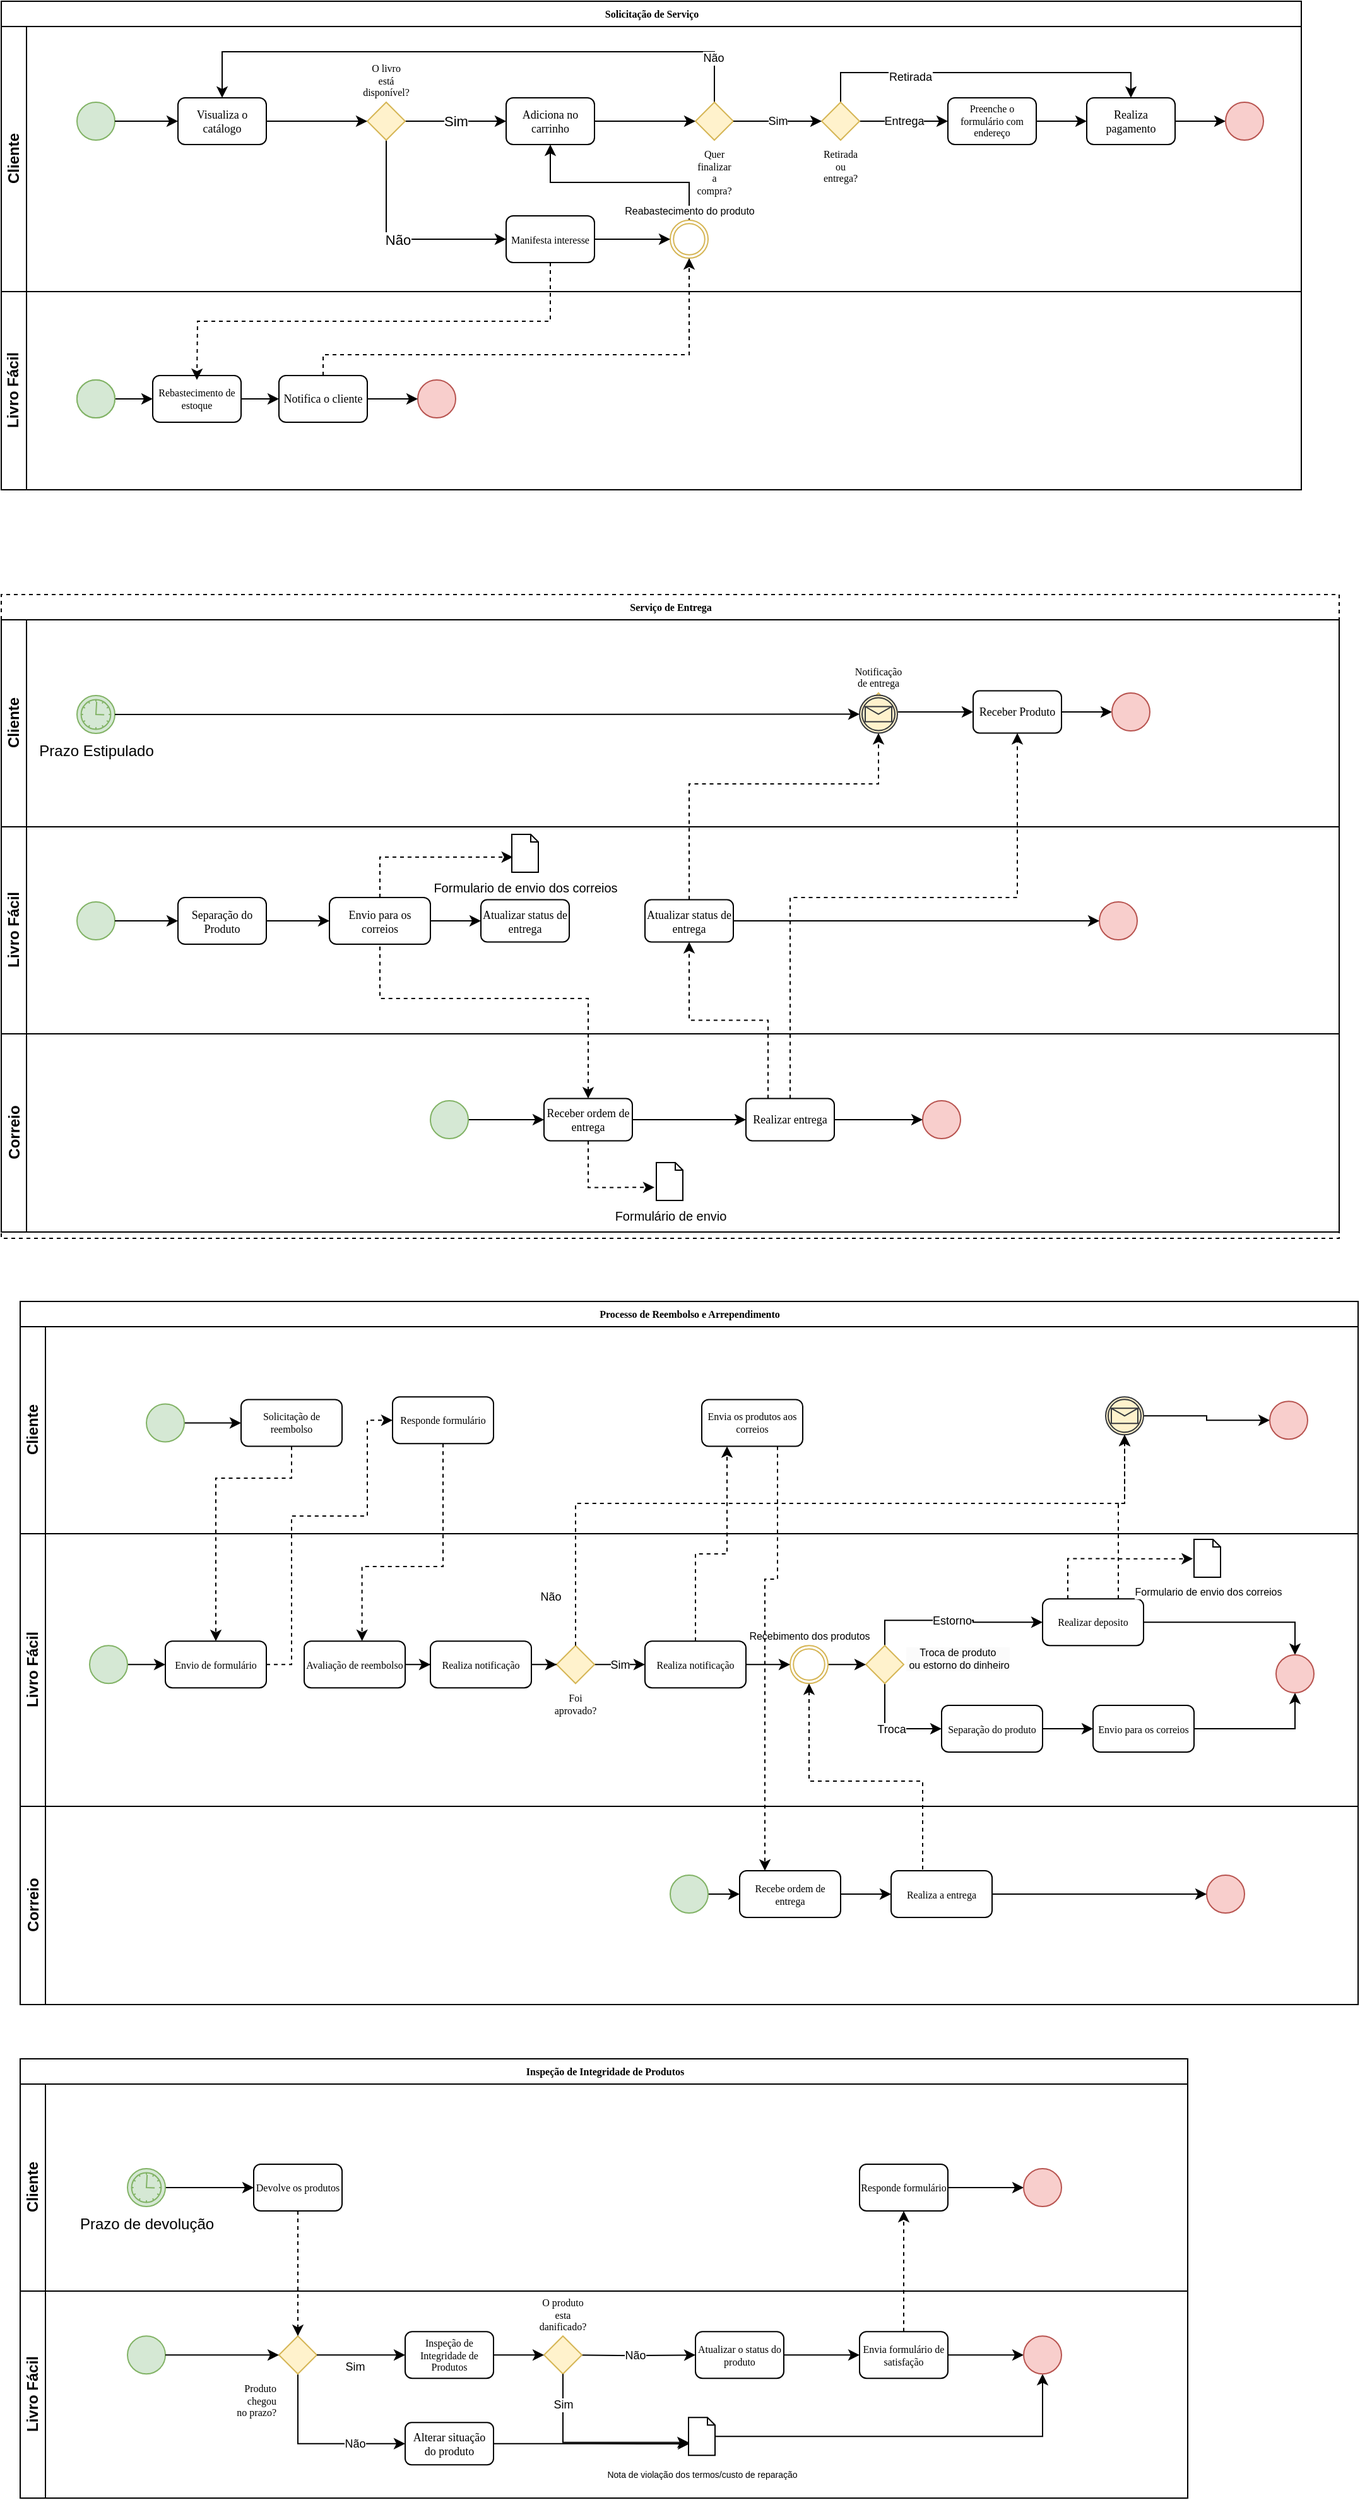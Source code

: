 <mxfile version="24.0.7" type="device">
  <diagram name="Page-1" id="c7488fd3-1785-93aa-aadb-54a6760d102a">
    <mxGraphModel dx="989" dy="1370" grid="1" gridSize="10" guides="1" tooltips="1" connect="1" arrows="1" fold="1" page="1" pageScale="1" pageWidth="1100" pageHeight="850" background="none" math="0" shadow="0">
      <root>
        <mxCell id="0" />
        <mxCell id="1" parent="0" />
        <mxCell id="oDkDdfMOv9z-UdTRqtao-38" value="Serviço de Entrega" style="swimlane;html=1;childLayout=stackLayout;horizontal=1;startSize=20;horizontalStack=0;rounded=0;shadow=0;labelBackgroundColor=none;strokeWidth=1;fontFamily=Verdana;fontSize=8;align=center;dashed=1;" parent="1" vertex="1">
          <mxGeometry x="170" y="320" width="1060" height="510" as="geometry">
            <mxRectangle x="180" y="70" width="60" height="20" as="alternateBounds" />
          </mxGeometry>
        </mxCell>
        <mxCell id="oDkDdfMOv9z-UdTRqtao-64" value="Cliente" style="swimlane;html=1;startSize=20;horizontal=0;fontSize=12;" parent="oDkDdfMOv9z-UdTRqtao-38" vertex="1">
          <mxGeometry y="20" width="1060" height="164" as="geometry" />
        </mxCell>
        <mxCell id="zch4wGWHLApjYv__tpyH-126" value="Prazo Estipulado" style="points=[[0.145,0.145,0],[0.5,0,0],[0.855,0.145,0],[1,0.5,0],[0.855,0.855,0],[0.5,1,0],[0.145,0.855,0],[0,0.5,0]];shape=mxgraph.bpmn.event;html=1;verticalLabelPosition=bottom;labelBackgroundColor=#ffffff;verticalAlign=top;align=center;perimeter=ellipsePerimeter;outlineConnect=0;aspect=fixed;outline=standard;symbol=timer;fillColor=#d5e8d4;strokeColor=#82b366;" parent="oDkDdfMOv9z-UdTRqtao-64" vertex="1">
          <mxGeometry x="60" y="60" width="30" height="30" as="geometry" />
        </mxCell>
        <mxCell id="swSnG9m5OOfU6qNl_l5P-183" style="edgeStyle=orthogonalEdgeStyle;rounded=0;orthogonalLoop=1;jettySize=auto;html=1;entryX=0;entryY=0.5;entryDx=0;entryDy=0;" parent="oDkDdfMOv9z-UdTRqtao-64" source="swSnG9m5OOfU6qNl_l5P-180" target="swSnG9m5OOfU6qNl_l5P-200" edge="1">
          <mxGeometry relative="1" as="geometry">
            <mxPoint x="760" y="73" as="targetPoint" />
          </mxGeometry>
        </mxCell>
        <mxCell id="swSnG9m5OOfU6qNl_l5P-180" value="Notificação de entrega" style="strokeWidth=1;html=1;shape=mxgraph.flowchart.decision;whiteSpace=wrap;rounded=1;shadow=0;labelBackgroundColor=none;fontFamily=Verdana;fontSize=8;align=center;fillColor=#fff2cc;strokeColor=#d6b656;verticalAlign=bottom;labelPosition=center;verticalLabelPosition=top;" parent="oDkDdfMOv9z-UdTRqtao-64" vertex="1">
          <mxGeometry x="680" y="58.0" width="30" height="30" as="geometry" />
        </mxCell>
        <mxCell id="swSnG9m5OOfU6qNl_l5P-196" value="" style="shape=mxgraph.signs.tech.mail;html=1;pointerEvents=1;verticalLabelPosition=bottom;verticalAlign=top;align=center;fillColor=#e3c800;strokeColor=#B09500;fontColor=#000000;" parent="oDkDdfMOv9z-UdTRqtao-64" vertex="1">
          <mxGeometry x="687.75" y="67.75" width="14.5" height="10.5" as="geometry" />
        </mxCell>
        <mxCell id="swSnG9m5OOfU6qNl_l5P-199" value="" style="points=[[0.145,0.145,0],[0.5,0,0],[0.855,0.145,0],[1,0.5,0],[0.855,0.855,0],[0.5,1,0],[0.145,0.855,0],[0,0.5,0]];shape=mxgraph.bpmn.event;html=1;verticalLabelPosition=bottom;labelBackgroundColor=#ffffff;verticalAlign=top;align=center;perimeter=ellipsePerimeter;outlineConnect=0;aspect=fixed;outline=catching;symbol=message;fillColor=#FFF2CC;strokeColor=#36393d;fillStyle=solid;" parent="oDkDdfMOv9z-UdTRqtao-64" vertex="1">
          <mxGeometry x="680" y="59.75" width="30" height="30" as="geometry" />
        </mxCell>
        <mxCell id="swSnG9m5OOfU6qNl_l5P-201" style="edgeStyle=orthogonalEdgeStyle;rounded=0;orthogonalLoop=1;jettySize=auto;html=1;" parent="oDkDdfMOv9z-UdTRqtao-64" source="swSnG9m5OOfU6qNl_l5P-200" edge="1">
          <mxGeometry relative="1" as="geometry">
            <mxPoint x="880" y="73" as="targetPoint" />
          </mxGeometry>
        </mxCell>
        <mxCell id="swSnG9m5OOfU6qNl_l5P-200" value="Receber Produto" style="rounded=1;whiteSpace=wrap;html=1;shadow=0;labelBackgroundColor=none;strokeWidth=1;fontFamily=Verdana;fontSize=9;align=center;" parent="oDkDdfMOv9z-UdTRqtao-64" vertex="1">
          <mxGeometry x="770" y="56.25" width="70" height="33.5" as="geometry" />
        </mxCell>
        <mxCell id="swSnG9m5OOfU6qNl_l5P-202" value="" style="ellipse;whiteSpace=wrap;html=1;rounded=0;shadow=0;labelBackgroundColor=none;strokeWidth=1;fontFamily=Verdana;fontSize=8;align=center;fillColor=#f8cecc;strokeColor=#b85450;" parent="oDkDdfMOv9z-UdTRqtao-64" vertex="1">
          <mxGeometry x="880" y="58" width="30" height="30" as="geometry" />
        </mxCell>
        <mxCell id="kiecp96W7NMD4S45cnNi-111" style="edgeStyle=orthogonalEdgeStyle;rounded=0;orthogonalLoop=1;jettySize=auto;html=1;exitX=1;exitY=0.5;exitDx=0;exitDy=0;exitPerimeter=0;entryX=0;entryY=0.5;entryDx=0;entryDy=0;entryPerimeter=0;" parent="oDkDdfMOv9z-UdTRqtao-64" source="zch4wGWHLApjYv__tpyH-126" target="swSnG9m5OOfU6qNl_l5P-199" edge="1">
          <mxGeometry relative="1" as="geometry" />
        </mxCell>
        <mxCell id="zch4wGWHLApjYv__tpyH-112" value="Livro Fácil" style="swimlane;html=1;startSize=20;horizontal=0;fontSize=12;" parent="oDkDdfMOv9z-UdTRqtao-38" vertex="1">
          <mxGeometry y="184" width="1060" height="164" as="geometry" />
        </mxCell>
        <mxCell id="zch4wGWHLApjYv__tpyH-100" value="" style="ellipse;whiteSpace=wrap;html=1;rounded=0;shadow=0;labelBackgroundColor=none;strokeWidth=1;fontFamily=Verdana;fontSize=8;align=center;fillColor=#d5e8d4;strokeColor=#82b366;" parent="zch4wGWHLApjYv__tpyH-112" vertex="1">
          <mxGeometry x="60" y="59.5" width="30" height="30" as="geometry" />
        </mxCell>
        <mxCell id="zch4wGWHLApjYv__tpyH-101" style="edgeStyle=orthogonalEdgeStyle;rounded=0;orthogonalLoop=1;jettySize=auto;html=1;entryX=0;entryY=0.5;entryDx=0;entryDy=0;entryPerimeter=0;exitX=1;exitY=0.5;exitDx=0;exitDy=0;" parent="zch4wGWHLApjYv__tpyH-112" source="zch4wGWHLApjYv__tpyH-100" edge="1">
          <mxGeometry relative="1" as="geometry">
            <mxPoint x="90" y="74.5" as="sourcePoint" />
            <mxPoint x="140" y="74.5" as="targetPoint" />
            <Array as="points" />
          </mxGeometry>
        </mxCell>
        <mxCell id="zch4wGWHLApjYv__tpyH-102" style="edgeStyle=orthogonalEdgeStyle;rounded=0;orthogonalLoop=1;jettySize=auto;html=1;entryX=0;entryY=0.5;entryDx=0;entryDy=0;" parent="zch4wGWHLApjYv__tpyH-112" source="zch4wGWHLApjYv__tpyH-103" target="zch4wGWHLApjYv__tpyH-105" edge="1">
          <mxGeometry relative="1" as="geometry" />
        </mxCell>
        <mxCell id="zch4wGWHLApjYv__tpyH-103" value="Separação do Produto" style="rounded=1;whiteSpace=wrap;html=1;shadow=0;labelBackgroundColor=none;strokeWidth=1;fontFamily=Verdana;fontSize=9;align=center;" parent="zch4wGWHLApjYv__tpyH-112" vertex="1">
          <mxGeometry x="140" y="56" width="70" height="37" as="geometry" />
        </mxCell>
        <mxCell id="zch4wGWHLApjYv__tpyH-105" value="&lt;font style=&quot;font-size: 9px;&quot;&gt;Envio para os correios&lt;br style=&quot;font-size: 9px;&quot;&gt;&lt;/font&gt;" style="rounded=1;whiteSpace=wrap;html=1;shadow=0;labelBackgroundColor=none;strokeWidth=1;fontFamily=Verdana;fontSize=9;align=center;" parent="zch4wGWHLApjYv__tpyH-112" vertex="1">
          <mxGeometry x="260" y="56" width="80" height="37" as="geometry" />
        </mxCell>
        <mxCell id="ZJoQX-y0C0dIPTOLn4gF-4" value="" style="ellipse;whiteSpace=wrap;html=1;rounded=0;shadow=0;labelBackgroundColor=none;strokeWidth=1;fontFamily=Verdana;fontSize=8;align=center;fillColor=#f8cecc;strokeColor=#b85450;" parent="zch4wGWHLApjYv__tpyH-112" vertex="1">
          <mxGeometry x="870" y="59.5" width="30" height="30" as="geometry" />
        </mxCell>
        <mxCell id="zch4wGWHLApjYv__tpyH-110" value="Formulario de envio dos correios" style="html=1;verticalLabelPosition=bottom;align=center;labelBackgroundColor=default;verticalAlign=top;strokeWidth=1;strokeColor=#000000;shadow=0;dashed=0;shape=mxgraph.ios7.icons.document;fontColor=default;fontSize=10;" parent="zch4wGWHLApjYv__tpyH-112" vertex="1">
          <mxGeometry x="404.5" y="6" width="21" height="30" as="geometry" />
        </mxCell>
        <mxCell id="ZJoQX-y0C0dIPTOLn4gF-9" style="edgeStyle=orthogonalEdgeStyle;rounded=0;orthogonalLoop=1;jettySize=auto;html=1;exitX=0.5;exitY=0;exitDx=0;exitDy=0;entryX=0.04;entryY=0.6;entryDx=0;entryDy=0;entryPerimeter=0;dashed=1;" parent="zch4wGWHLApjYv__tpyH-112" source="zch4wGWHLApjYv__tpyH-105" target="zch4wGWHLApjYv__tpyH-110" edge="1">
          <mxGeometry relative="1" as="geometry" />
        </mxCell>
        <mxCell id="kiecp96W7NMD4S45cnNi-119" style="edgeStyle=orthogonalEdgeStyle;rounded=0;orthogonalLoop=1;jettySize=auto;html=1;exitX=1;exitY=0.5;exitDx=0;exitDy=0;entryX=0;entryY=0.5;entryDx=0;entryDy=0;" parent="zch4wGWHLApjYv__tpyH-112" source="ZJoQX-y0C0dIPTOLn4gF-14" target="ZJoQX-y0C0dIPTOLn4gF-4" edge="1">
          <mxGeometry relative="1" as="geometry" />
        </mxCell>
        <mxCell id="ZJoQX-y0C0dIPTOLn4gF-14" value="Atualizar status de entrega" style="rounded=1;whiteSpace=wrap;html=1;shadow=0;labelBackgroundColor=none;strokeWidth=1;fontFamily=Verdana;fontSize=9;align=center;" parent="zch4wGWHLApjYv__tpyH-112" vertex="1">
          <mxGeometry x="510" y="57.75" width="70" height="33.5" as="geometry" />
        </mxCell>
        <mxCell id="kiecp96W7NMD4S45cnNi-122" value="Atualizar status de entrega" style="rounded=1;whiteSpace=wrap;html=1;shadow=0;labelBackgroundColor=none;strokeWidth=1;fontFamily=Verdana;fontSize=9;align=center;" parent="zch4wGWHLApjYv__tpyH-112" vertex="1">
          <mxGeometry x="380" y="57.75" width="70" height="33.5" as="geometry" />
        </mxCell>
        <mxCell id="kiecp96W7NMD4S45cnNi-123" value="" style="edgeStyle=orthogonalEdgeStyle;rounded=0;orthogonalLoop=1;jettySize=auto;html=1;exitX=1;exitY=0.5;exitDx=0;exitDy=0;entryX=0;entryY=0.5;entryDx=0;entryDy=0;" parent="zch4wGWHLApjYv__tpyH-112" source="zch4wGWHLApjYv__tpyH-105" target="kiecp96W7NMD4S45cnNi-122" edge="1">
          <mxGeometry relative="1" as="geometry">
            <mxPoint x="510" y="579" as="sourcePoint" />
            <mxPoint x="680" y="579" as="targetPoint" />
          </mxGeometry>
        </mxCell>
        <mxCell id="oDkDdfMOv9z-UdTRqtao-34" value="Correio" style="swimlane;html=1;startSize=20;horizontal=0;fontSize=12;align=center;" parent="oDkDdfMOv9z-UdTRqtao-38" vertex="1">
          <mxGeometry y="348" width="1060" height="157" as="geometry" />
        </mxCell>
        <mxCell id="kiecp96W7NMD4S45cnNi-117" style="edgeStyle=orthogonalEdgeStyle;rounded=0;orthogonalLoop=1;jettySize=auto;html=1;exitX=1;exitY=0.5;exitDx=0;exitDy=0;entryX=0;entryY=0.5;entryDx=0;entryDy=0;" parent="oDkDdfMOv9z-UdTRqtao-34" source="swSnG9m5OOfU6qNl_l5P-161" target="swSnG9m5OOfU6qNl_l5P-167" edge="1">
          <mxGeometry relative="1" as="geometry" />
        </mxCell>
        <mxCell id="swSnG9m5OOfU6qNl_l5P-161" value="Receber ordem de entrega" style="rounded=1;whiteSpace=wrap;html=1;shadow=0;labelBackgroundColor=none;strokeWidth=1;fontFamily=Verdana;fontSize=9;align=center;" parent="oDkDdfMOv9z-UdTRqtao-34" vertex="1">
          <mxGeometry x="430" y="51.25" width="70" height="33.5" as="geometry" />
        </mxCell>
        <mxCell id="swSnG9m5OOfU6qNl_l5P-167" value="Realizar entrega" style="rounded=1;whiteSpace=wrap;html=1;shadow=0;labelBackgroundColor=none;strokeWidth=1;fontFamily=Verdana;fontSize=9;align=center;" parent="oDkDdfMOv9z-UdTRqtao-34" vertex="1">
          <mxGeometry x="590" y="51.25" width="70" height="33.5" as="geometry" />
        </mxCell>
        <mxCell id="swSnG9m5OOfU6qNl_l5P-169" value="" style="ellipse;whiteSpace=wrap;html=1;rounded=0;shadow=0;labelBackgroundColor=none;strokeWidth=1;fontFamily=Verdana;fontSize=8;align=center;fillColor=#f8cecc;strokeColor=#b85450;" parent="oDkDdfMOv9z-UdTRqtao-34" vertex="1">
          <mxGeometry x="730" y="53" width="30" height="30" as="geometry" />
        </mxCell>
        <mxCell id="ZJoQX-y0C0dIPTOLn4gF-6" style="edgeStyle=orthogonalEdgeStyle;rounded=0;orthogonalLoop=1;jettySize=auto;html=1;exitX=1;exitY=0.5;exitDx=0;exitDy=0;entryX=0;entryY=0.5;entryDx=0;entryDy=0;" parent="oDkDdfMOv9z-UdTRqtao-34" source="ZJoQX-y0C0dIPTOLn4gF-5" target="swSnG9m5OOfU6qNl_l5P-161" edge="1">
          <mxGeometry relative="1" as="geometry" />
        </mxCell>
        <mxCell id="ZJoQX-y0C0dIPTOLn4gF-5" value="" style="ellipse;whiteSpace=wrap;html=1;rounded=0;shadow=0;labelBackgroundColor=none;strokeWidth=1;fontFamily=Verdana;fontSize=8;align=center;fillColor=#d5e8d4;strokeColor=#82b366;" parent="oDkDdfMOv9z-UdTRqtao-34" vertex="1">
          <mxGeometry x="340" y="53" width="30" height="30" as="geometry" />
        </mxCell>
        <mxCell id="ZJoQX-y0C0dIPTOLn4gF-12" style="edgeStyle=orthogonalEdgeStyle;rounded=0;orthogonalLoop=1;jettySize=auto;html=1;exitX=1;exitY=0.5;exitDx=0;exitDy=0;entryX=0;entryY=0.5;entryDx=0;entryDy=0;" parent="oDkDdfMOv9z-UdTRqtao-34" source="swSnG9m5OOfU6qNl_l5P-167" target="swSnG9m5OOfU6qNl_l5P-169" edge="1">
          <mxGeometry relative="1" as="geometry">
            <mxPoint x="810" y="68" as="sourcePoint" />
          </mxGeometry>
        </mxCell>
        <mxCell id="kiecp96W7NMD4S45cnNi-112" value="Formulário de envio" style="html=1;verticalLabelPosition=bottom;align=center;labelBackgroundColor=default;verticalAlign=top;strokeWidth=1;strokeColor=#000000;shadow=0;dashed=0;shape=mxgraph.ios7.icons.document;fontColor=default;fontSize=10;" parent="oDkDdfMOv9z-UdTRqtao-34" vertex="1">
          <mxGeometry x="519" y="102" width="21" height="30" as="geometry" />
        </mxCell>
        <mxCell id="kiecp96W7NMD4S45cnNi-113" style="edgeStyle=orthogonalEdgeStyle;rounded=0;orthogonalLoop=1;jettySize=auto;html=1;exitX=0.5;exitY=1;exitDx=0;exitDy=0;entryX=-0.071;entryY=0.656;entryDx=0;entryDy=0;entryPerimeter=0;dashed=1;" parent="oDkDdfMOv9z-UdTRqtao-34" source="swSnG9m5OOfU6qNl_l5P-161" target="kiecp96W7NMD4S45cnNi-112" edge="1">
          <mxGeometry relative="1" as="geometry">
            <Array as="points">
              <mxPoint x="465" y="122" />
            </Array>
          </mxGeometry>
        </mxCell>
        <mxCell id="swSnG9m5OOfU6qNl_l5P-177" style="edgeStyle=orthogonalEdgeStyle;rounded=0;orthogonalLoop=1;jettySize=auto;html=1;entryX=0.5;entryY=1;entryDx=0;entryDy=0;dashed=1;exitX=0.5;exitY=0;exitDx=0;exitDy=0;" parent="oDkDdfMOv9z-UdTRqtao-38" source="swSnG9m5OOfU6qNl_l5P-167" target="swSnG9m5OOfU6qNl_l5P-200" edge="1">
          <mxGeometry relative="1" as="geometry">
            <mxPoint x="695" y="108" as="targetPoint" />
            <Array as="points">
              <mxPoint x="625" y="240" />
              <mxPoint x="805" y="240" />
            </Array>
          </mxGeometry>
        </mxCell>
        <mxCell id="ZJoQX-y0C0dIPTOLn4gF-8" style="edgeStyle=orthogonalEdgeStyle;rounded=0;orthogonalLoop=1;jettySize=auto;html=1;exitX=0.5;exitY=0;exitDx=0;exitDy=0;entryX=0.5;entryY=1;entryDx=0;entryDy=0;endArrow=none;endFill=0;startArrow=classic;startFill=1;dashed=1;" parent="oDkDdfMOv9z-UdTRqtao-38" source="swSnG9m5OOfU6qNl_l5P-161" target="zch4wGWHLApjYv__tpyH-105" edge="1">
          <mxGeometry relative="1" as="geometry">
            <Array as="points">
              <mxPoint x="465" y="320" />
              <mxPoint x="300" y="320" />
            </Array>
          </mxGeometry>
        </mxCell>
        <mxCell id="kiecp96W7NMD4S45cnNi-120" style="edgeStyle=orthogonalEdgeStyle;rounded=0;orthogonalLoop=1;jettySize=auto;html=1;exitX=0.5;exitY=0;exitDx=0;exitDy=0;dashed=1;" parent="oDkDdfMOv9z-UdTRqtao-38" source="ZJoQX-y0C0dIPTOLn4gF-14" target="swSnG9m5OOfU6qNl_l5P-199" edge="1">
          <mxGeometry relative="1" as="geometry">
            <Array as="points">
              <mxPoint x="545" y="150" />
              <mxPoint x="695" y="150" />
            </Array>
          </mxGeometry>
        </mxCell>
        <mxCell id="kiecp96W7NMD4S45cnNi-121" style="edgeStyle=orthogonalEdgeStyle;rounded=0;orthogonalLoop=1;jettySize=auto;html=1;exitX=0.25;exitY=0;exitDx=0;exitDy=0;entryX=0.5;entryY=1;entryDx=0;entryDy=0;dashed=1;" parent="oDkDdfMOv9z-UdTRqtao-38" source="swSnG9m5OOfU6qNl_l5P-167" target="ZJoQX-y0C0dIPTOLn4gF-14" edge="1">
          <mxGeometry relative="1" as="geometry" />
        </mxCell>
        <mxCell id="oDkDdfMOv9z-UdTRqtao-147" value="Inspeção de Integridade de Produtos" style="swimlane;html=1;childLayout=stackLayout;horizontal=1;startSize=20;horizontalStack=0;rounded=0;shadow=0;labelBackgroundColor=none;strokeWidth=1;fontFamily=Verdana;fontSize=8;align=center;" parent="1" vertex="1">
          <mxGeometry x="185" y="1480" width="925" height="348" as="geometry">
            <mxRectangle x="180" y="70" width="60" height="20" as="alternateBounds" />
          </mxGeometry>
        </mxCell>
        <mxCell id="5jouWqX__LbJxB1AvhS5-9" value="Cliente" style="swimlane;html=1;startSize=20;horizontal=0;fontSize=12;" vertex="1" parent="oDkDdfMOv9z-UdTRqtao-147">
          <mxGeometry y="20" width="925" height="164" as="geometry" />
        </mxCell>
        <mxCell id="5jouWqX__LbJxB1AvhS5-12" value="Devolve os produtos" style="rounded=1;whiteSpace=wrap;html=1;shadow=0;labelBackgroundColor=none;strokeWidth=1;fontFamily=Verdana;fontSize=8;align=center;" vertex="1" parent="5jouWqX__LbJxB1AvhS5-9">
          <mxGeometry x="185" y="63.5" width="70" height="37" as="geometry" />
        </mxCell>
        <mxCell id="5jouWqX__LbJxB1AvhS5-17" style="edgeStyle=orthogonalEdgeStyle;rounded=0;orthogonalLoop=1;jettySize=auto;html=1;exitX=1;exitY=0.5;exitDx=0;exitDy=0;entryX=0;entryY=0.5;entryDx=0;entryDy=0;" edge="1" parent="5jouWqX__LbJxB1AvhS5-9" source="5jouWqX__LbJxB1AvhS5-14" target="5jouWqX__LbJxB1AvhS5-15">
          <mxGeometry relative="1" as="geometry" />
        </mxCell>
        <mxCell id="5jouWqX__LbJxB1AvhS5-14" value="Responde formulário" style="rounded=1;whiteSpace=wrap;html=1;shadow=0;labelBackgroundColor=none;strokeWidth=1;fontFamily=Verdana;fontSize=8;align=center;" vertex="1" parent="5jouWqX__LbJxB1AvhS5-9">
          <mxGeometry x="665" y="63.5" width="70" height="37" as="geometry" />
        </mxCell>
        <mxCell id="5jouWqX__LbJxB1AvhS5-15" value="" style="ellipse;whiteSpace=wrap;html=1;rounded=0;shadow=0;labelBackgroundColor=none;strokeWidth=1;fontFamily=Verdana;fontSize=8;align=center;fillColor=#f8cecc;strokeColor=#b85450;" vertex="1" parent="5jouWqX__LbJxB1AvhS5-9">
          <mxGeometry x="795" y="67" width="30" height="30" as="geometry" />
        </mxCell>
        <mxCell id="5jouWqX__LbJxB1AvhS5-21" style="edgeStyle=orthogonalEdgeStyle;rounded=0;orthogonalLoop=1;jettySize=auto;html=1;entryX=0;entryY=0.5;entryDx=0;entryDy=0;" edge="1" parent="5jouWqX__LbJxB1AvhS5-9" source="5jouWqX__LbJxB1AvhS5-3" target="5jouWqX__LbJxB1AvhS5-12">
          <mxGeometry relative="1" as="geometry" />
        </mxCell>
        <mxCell id="5jouWqX__LbJxB1AvhS5-3" value="Prazo de devolução" style="points=[[0.145,0.145,0],[0.5,0,0],[0.855,0.145,0],[1,0.5,0],[0.855,0.855,0],[0.5,1,0],[0.145,0.855,0],[0,0.5,0]];shape=mxgraph.bpmn.event;html=1;verticalLabelPosition=bottom;labelBackgroundColor=#ffffff;verticalAlign=top;align=center;perimeter=ellipsePerimeter;outlineConnect=0;aspect=fixed;outline=standard;symbol=timer;fillColor=#d5e8d4;strokeColor=#82b366;" vertex="1" parent="5jouWqX__LbJxB1AvhS5-9">
          <mxGeometry x="85" y="67.0" width="30" height="30" as="geometry" />
        </mxCell>
        <mxCell id="oDkDdfMOv9z-UdTRqtao-157" value="Livro Fácil" style="swimlane;html=1;startSize=20;horizontal=0;fontSize=12;" parent="oDkDdfMOv9z-UdTRqtao-147" vertex="1">
          <mxGeometry y="184" width="925" height="164" as="geometry" />
        </mxCell>
        <mxCell id="gmefD0pqe3giMQfiXoSQ-2" value="Não" style="edgeStyle=orthogonalEdgeStyle;rounded=0;orthogonalLoop=1;jettySize=auto;html=1;exitX=0.5;exitY=1;exitDx=0;exitDy=0;exitPerimeter=0;entryX=0;entryY=0.5;entryDx=0;entryDy=0;fontSize=9;" parent="oDkDdfMOv9z-UdTRqtao-157" source="oDkDdfMOv9z-UdTRqtao-171" target="gmefD0pqe3giMQfiXoSQ-7" edge="1">
          <mxGeometry x="0.43" relative="1" as="geometry">
            <mxPoint x="272" y="115.13" as="targetPoint" />
            <mxPoint as="offset" />
          </mxGeometry>
        </mxCell>
        <mxCell id="oDkDdfMOv9z-UdTRqtao-171" value="Produto chegou no prazo?" style="strokeWidth=1;html=1;shape=mxgraph.flowchart.decision;whiteSpace=wrap;rounded=1;shadow=0;labelBackgroundColor=none;fontFamily=Verdana;fontSize=8;align=right;fillColor=#fff2cc;strokeColor=#d6b656;verticalAlign=top;labelPosition=left;verticalLabelPosition=bottom;" parent="oDkDdfMOv9z-UdTRqtao-157" vertex="1">
          <mxGeometry x="205" y="35.63" width="30" height="30" as="geometry" />
        </mxCell>
        <mxCell id="kiecp96W7NMD4S45cnNi-183" style="edgeStyle=orthogonalEdgeStyle;rounded=0;orthogonalLoop=1;jettySize=auto;html=1;entryX=0.5;entryY=1;entryDx=0;entryDy=0;" parent="oDkDdfMOv9z-UdTRqtao-157" source="oDkDdfMOv9z-UdTRqtao-181" target="oDkDdfMOv9z-UdTRqtao-196" edge="1">
          <mxGeometry relative="1" as="geometry" />
        </mxCell>
        <mxCell id="oDkDdfMOv9z-UdTRqtao-181" value="&lt;span style=&quot;font-size: 7px;&quot;&gt;Nota de violação dos termos/custo de reparação&lt;/span&gt;" style="html=1;verticalLabelPosition=bottom;align=center;labelBackgroundColor=default;verticalAlign=top;strokeWidth=1;strokeColor=#000000;shadow=0;dashed=0;shape=mxgraph.ios7.icons.document;fontColor=default;" parent="oDkDdfMOv9z-UdTRqtao-157" vertex="1">
          <mxGeometry x="529.5" y="100.13" width="21" height="30" as="geometry" />
        </mxCell>
        <mxCell id="oDkDdfMOv9z-UdTRqtao-182" value="&lt;font style=&quot;font-size: 9px;&quot;&gt;Não&lt;/font&gt;" style="edgeStyle=orthogonalEdgeStyle;rounded=0;orthogonalLoop=1;jettySize=auto;html=1;entryX=0;entryY=0.5;entryDx=0;entryDy=0;fontSize=9;" parent="oDkDdfMOv9z-UdTRqtao-157" edge="1" target="oDkDdfMOv9z-UdTRqtao-186">
          <mxGeometry relative="1" as="geometry">
            <mxPoint x="502.41" y="50.852" as="targetPoint" />
            <mxPoint x="437" y="50.633" as="sourcePoint" />
          </mxGeometry>
        </mxCell>
        <mxCell id="oDkDdfMOv9z-UdTRqtao-185" value="O produto esta danificado?" style="strokeWidth=1;html=1;shape=mxgraph.flowchart.decision;whiteSpace=wrap;rounded=1;shadow=0;labelBackgroundColor=none;fontFamily=Verdana;fontSize=8;align=center;fillColor=#fff2cc;strokeColor=#d6b656;verticalAlign=bottom;labelPosition=center;verticalLabelPosition=top;" parent="oDkDdfMOv9z-UdTRqtao-157" vertex="1">
          <mxGeometry x="415" y="35.63" width="30" height="30" as="geometry" />
        </mxCell>
        <mxCell id="5jouWqX__LbJxB1AvhS5-6" style="edgeStyle=orthogonalEdgeStyle;rounded=0;orthogonalLoop=1;jettySize=auto;html=1;exitX=1;exitY=0.5;exitDx=0;exitDy=0;entryX=0;entryY=0.5;entryDx=0;entryDy=0;" edge="1" parent="oDkDdfMOv9z-UdTRqtao-157" source="5jouWqX__LbJxB1AvhS5-7" target="oDkDdfMOv9z-UdTRqtao-196">
          <mxGeometry relative="1" as="geometry" />
        </mxCell>
        <mxCell id="oDkDdfMOv9z-UdTRqtao-186" value="Atualizar o status do produto" style="rounded=1;whiteSpace=wrap;html=1;shadow=0;labelBackgroundColor=none;strokeWidth=1;fontFamily=Verdana;fontSize=8;align=center;" parent="oDkDdfMOv9z-UdTRqtao-157" vertex="1">
          <mxGeometry x="535" y="32.13" width="70" height="37" as="geometry" />
        </mxCell>
        <mxCell id="oDkDdfMOv9z-UdTRqtao-196" value="" style="ellipse;whiteSpace=wrap;html=1;rounded=0;shadow=0;labelBackgroundColor=none;strokeWidth=1;fontFamily=Verdana;fontSize=8;align=center;fillColor=#f8cecc;strokeColor=#b85450;" parent="oDkDdfMOv9z-UdTRqtao-157" vertex="1">
          <mxGeometry x="795" y="35.63" width="30" height="30" as="geometry" />
        </mxCell>
        <mxCell id="gmefD0pqe3giMQfiXoSQ-1" value="Sim" style="edgeStyle=orthogonalEdgeStyle;rounded=0;orthogonalLoop=1;jettySize=auto;html=1;exitX=0.5;exitY=1;exitDx=0;exitDy=0;exitPerimeter=0;entryX=0.006;entryY=0.66;entryDx=0;entryDy=0;entryPerimeter=0;fontSize=9;" parent="oDkDdfMOv9z-UdTRqtao-157" source="oDkDdfMOv9z-UdTRqtao-185" target="oDkDdfMOv9z-UdTRqtao-181" edge="1">
          <mxGeometry x="-0.683" relative="1" as="geometry">
            <mxPoint as="offset" />
          </mxGeometry>
        </mxCell>
        <mxCell id="gmefD0pqe3giMQfiXoSQ-7" value="Alterar situação do produto" style="rounded=1;whiteSpace=wrap;html=1;shadow=0;labelBackgroundColor=none;strokeWidth=1;fontFamily=Verdana;fontSize=9;align=center;" parent="oDkDdfMOv9z-UdTRqtao-157" vertex="1">
          <mxGeometry x="305" y="104.13" width="70" height="33.5" as="geometry" />
        </mxCell>
        <mxCell id="5jouWqX__LbJxB1AvhS5-1" value="Sim" style="edgeStyle=orthogonalEdgeStyle;rounded=0;orthogonalLoop=1;jettySize=auto;html=1;exitX=1;exitY=0.5;exitDx=0;exitDy=0;exitPerimeter=0;entryX=0;entryY=0.5;entryDx=0;entryDy=0;entryPerimeter=0;fontSize=9;" edge="1" parent="oDkDdfMOv9z-UdTRqtao-157" source="oDkDdfMOv9z-UdTRqtao-171" target="oDkDdfMOv9z-UdTRqtao-161">
          <mxGeometry x="-0.143" y="-9" relative="1" as="geometry">
            <mxPoint as="offset" />
            <mxPoint x="420" y="1551.13" as="sourcePoint" />
            <mxPoint x="600" y="1551.13" as="targetPoint" />
          </mxGeometry>
        </mxCell>
        <mxCell id="oDkDdfMOv9z-UdTRqtao-161" value="Inspeção de Integridade de Produtos" style="rounded=1;whiteSpace=wrap;html=1;shadow=0;labelBackgroundColor=none;strokeWidth=1;fontFamily=Verdana;fontSize=8;align=center;" parent="oDkDdfMOv9z-UdTRqtao-157" vertex="1">
          <mxGeometry x="305" y="32.13" width="70" height="37" as="geometry" />
        </mxCell>
        <mxCell id="5jouWqX__LbJxB1AvhS5-2" style="edgeStyle=orthogonalEdgeStyle;rounded=0;orthogonalLoop=1;jettySize=auto;html=1;exitX=1;exitY=0.5;exitDx=0;exitDy=0;entryX=0;entryY=0.5;entryDx=0;entryDy=0;entryPerimeter=0;" edge="1" parent="oDkDdfMOv9z-UdTRqtao-157" source="oDkDdfMOv9z-UdTRqtao-161" target="oDkDdfMOv9z-UdTRqtao-185">
          <mxGeometry relative="1" as="geometry" />
        </mxCell>
        <mxCell id="5jouWqX__LbJxB1AvhS5-5" style="edgeStyle=orthogonalEdgeStyle;rounded=0;orthogonalLoop=1;jettySize=auto;html=1;exitX=1;exitY=0.5;exitDx=0;exitDy=0;entryX=0.03;entryY=0.697;entryDx=0;entryDy=0;entryPerimeter=0;" edge="1" parent="oDkDdfMOv9z-UdTRqtao-157" source="gmefD0pqe3giMQfiXoSQ-7" target="oDkDdfMOv9z-UdTRqtao-181">
          <mxGeometry relative="1" as="geometry" />
        </mxCell>
        <mxCell id="5jouWqX__LbJxB1AvhS5-8" value="" style="edgeStyle=orthogonalEdgeStyle;rounded=0;orthogonalLoop=1;jettySize=auto;html=1;exitX=1;exitY=0.5;exitDx=0;exitDy=0;entryX=0;entryY=0.5;entryDx=0;entryDy=0;" edge="1" parent="oDkDdfMOv9z-UdTRqtao-157" source="oDkDdfMOv9z-UdTRqtao-186" target="5jouWqX__LbJxB1AvhS5-7">
          <mxGeometry relative="1" as="geometry">
            <mxPoint x="790" y="1551" as="sourcePoint" />
            <mxPoint x="980" y="1551" as="targetPoint" />
          </mxGeometry>
        </mxCell>
        <mxCell id="5jouWqX__LbJxB1AvhS5-7" value="Envia formulário de satisfação" style="rounded=1;whiteSpace=wrap;html=1;shadow=0;labelBackgroundColor=none;strokeWidth=1;fontFamily=Verdana;fontSize=8;align=center;" vertex="1" parent="oDkDdfMOv9z-UdTRqtao-157">
          <mxGeometry x="665" y="32.13" width="70" height="37" as="geometry" />
        </mxCell>
        <mxCell id="5jouWqX__LbJxB1AvhS5-20" value="" style="ellipse;whiteSpace=wrap;html=1;rounded=0;shadow=0;labelBackgroundColor=none;strokeWidth=1;fontFamily=Verdana;fontSize=8;align=center;fillColor=#d5e8d4;strokeColor=#82b366;" vertex="1" parent="oDkDdfMOv9z-UdTRqtao-157">
          <mxGeometry x="85" y="35.63" width="30" height="30" as="geometry" />
        </mxCell>
        <mxCell id="5jouWqX__LbJxB1AvhS5-22" style="edgeStyle=orthogonalEdgeStyle;rounded=0;orthogonalLoop=1;jettySize=auto;html=1;entryX=0;entryY=0.5;entryDx=0;entryDy=0;entryPerimeter=0;" edge="1" parent="oDkDdfMOv9z-UdTRqtao-157" source="5jouWqX__LbJxB1AvhS5-20" target="oDkDdfMOv9z-UdTRqtao-171">
          <mxGeometry relative="1" as="geometry" />
        </mxCell>
        <mxCell id="5jouWqX__LbJxB1AvhS5-18" style="edgeStyle=orthogonalEdgeStyle;rounded=0;orthogonalLoop=1;jettySize=auto;html=1;exitX=0.5;exitY=0;exitDx=0;exitDy=0;entryX=0.5;entryY=1;entryDx=0;entryDy=0;dashed=1;" edge="1" parent="oDkDdfMOv9z-UdTRqtao-147" source="5jouWqX__LbJxB1AvhS5-7" target="5jouWqX__LbJxB1AvhS5-14">
          <mxGeometry relative="1" as="geometry" />
        </mxCell>
        <mxCell id="5jouWqX__LbJxB1AvhS5-19" style="edgeStyle=orthogonalEdgeStyle;rounded=0;orthogonalLoop=1;jettySize=auto;html=1;exitX=0.5;exitY=1;exitDx=0;exitDy=0;entryX=0.5;entryY=0;entryDx=0;entryDy=0;entryPerimeter=0;dashed=1;" edge="1" parent="oDkDdfMOv9z-UdTRqtao-147" source="5jouWqX__LbJxB1AvhS5-12" target="oDkDdfMOv9z-UdTRqtao-171">
          <mxGeometry relative="1" as="geometry" />
        </mxCell>
        <mxCell id="swSnG9m5OOfU6qNl_l5P-3" value="Processo de Reembolso e Arrependimento" style="swimlane;html=1;childLayout=stackLayout;horizontal=1;startSize=20;horizontalStack=0;rounded=0;shadow=0;labelBackgroundColor=none;strokeWidth=1;fontFamily=Verdana;fontSize=8;align=center;" parent="1" vertex="1">
          <mxGeometry x="185" y="880" width="1060" height="557" as="geometry">
            <mxRectangle x="180" y="70" width="60" height="20" as="alternateBounds" />
          </mxGeometry>
        </mxCell>
        <mxCell id="swSnG9m5OOfU6qNl_l5P-4" value="Cliente" style="swimlane;html=1;startSize=20;horizontal=0;fontSize=12;" parent="swSnG9m5OOfU6qNl_l5P-3" vertex="1">
          <mxGeometry y="20" width="1060" height="164" as="geometry" />
        </mxCell>
        <mxCell id="ZJoQX-y0C0dIPTOLn4gF-24" style="edgeStyle=orthogonalEdgeStyle;rounded=0;orthogonalLoop=1;jettySize=auto;html=1;exitX=1;exitY=0.5;exitDx=0;exitDy=0;entryX=0;entryY=0.5;entryDx=0;entryDy=0;" parent="swSnG9m5OOfU6qNl_l5P-4" source="swSnG9m5OOfU6qNl_l5P-56" target="ZJoQX-y0C0dIPTOLn4gF-21" edge="1">
          <mxGeometry relative="1" as="geometry" />
        </mxCell>
        <mxCell id="swSnG9m5OOfU6qNl_l5P-56" value="" style="ellipse;whiteSpace=wrap;html=1;rounded=0;shadow=0;labelBackgroundColor=none;strokeWidth=1;fontFamily=Verdana;fontSize=8;align=center;fillColor=#d5e8d4;strokeColor=#82b366;" parent="swSnG9m5OOfU6qNl_l5P-4" vertex="1">
          <mxGeometry x="100" y="61.25" width="30" height="30" as="geometry" />
        </mxCell>
        <mxCell id="swSnG9m5OOfU6qNl_l5P-59" value="Responde formulário" style="rounded=1;whiteSpace=wrap;html=1;shadow=0;labelBackgroundColor=none;strokeWidth=1;fontFamily=Verdana;fontSize=8;align=center;" parent="swSnG9m5OOfU6qNl_l5P-4" vertex="1">
          <mxGeometry x="295" y="55.63" width="80" height="37" as="geometry" />
        </mxCell>
        <mxCell id="swSnG9m5OOfU6qNl_l5P-69" style="edgeStyle=orthogonalEdgeStyle;rounded=0;orthogonalLoop=1;jettySize=auto;html=1;exitX=1;exitY=0.5;exitDx=0;exitDy=0;exitPerimeter=0;entryX=0;entryY=0.5;entryDx=0;entryDy=0;" parent="swSnG9m5OOfU6qNl_l5P-4" source="kiecp96W7NMD4S45cnNi-124" target="swSnG9m5OOfU6qNl_l5P-72" edge="1">
          <mxGeometry relative="1" as="geometry">
            <mxPoint x="990" y="76.25" as="targetPoint" />
            <mxPoint x="920" y="76.333" as="sourcePoint" />
          </mxGeometry>
        </mxCell>
        <mxCell id="swSnG9m5OOfU6qNl_l5P-72" value="" style="ellipse;whiteSpace=wrap;html=1;rounded=0;shadow=0;labelBackgroundColor=none;strokeWidth=1;fontFamily=Verdana;fontSize=8;align=center;fillColor=#f8cecc;strokeColor=#b85450;" parent="swSnG9m5OOfU6qNl_l5P-4" vertex="1">
          <mxGeometry x="990" y="59.13" width="30" height="30" as="geometry" />
        </mxCell>
        <mxCell id="ZJoQX-y0C0dIPTOLn4gF-21" value="Solicitação de reembolso" style="rounded=1;whiteSpace=wrap;html=1;shadow=0;labelBackgroundColor=none;strokeWidth=1;fontFamily=Verdana;fontSize=8;align=center;" parent="swSnG9m5OOfU6qNl_l5P-4" vertex="1">
          <mxGeometry x="175" y="57.75" width="80" height="37" as="geometry" />
        </mxCell>
        <mxCell id="kiecp96W7NMD4S45cnNi-124" value="" style="points=[[0.145,0.145,0],[0.5,0,0],[0.855,0.145,0],[1,0.5,0],[0.855,0.855,0],[0.5,1,0],[0.145,0.855,0],[0,0.5,0]];shape=mxgraph.bpmn.event;html=1;verticalLabelPosition=bottom;labelBackgroundColor=#ffffff;verticalAlign=top;align=center;perimeter=ellipsePerimeter;outlineConnect=0;aspect=fixed;outline=catching;symbol=message;fillColor=#FFF2CC;strokeColor=#36393d;fillStyle=solid;" parent="swSnG9m5OOfU6qNl_l5P-4" vertex="1">
          <mxGeometry x="860" y="55.63" width="30" height="30" as="geometry" />
        </mxCell>
        <mxCell id="kiecp96W7NMD4S45cnNi-125" value="Envia os produtos aos correios" style="rounded=1;whiteSpace=wrap;html=1;shadow=0;labelBackgroundColor=none;strokeWidth=1;fontFamily=Verdana;fontSize=8;align=center;" parent="swSnG9m5OOfU6qNl_l5P-4" vertex="1">
          <mxGeometry x="540" y="57.75" width="80" height="37" as="geometry" />
        </mxCell>
        <mxCell id="swSnG9m5OOfU6qNl_l5P-18" value="Livro Fácil" style="swimlane;html=1;startSize=20;horizontal=0;fontSize=12;" parent="swSnG9m5OOfU6qNl_l5P-3" vertex="1">
          <mxGeometry y="184" width="1060" height="216" as="geometry" />
        </mxCell>
        <mxCell id="swSnG9m5OOfU6qNl_l5P-61" value="Avaliação de reembolso " style="rounded=1;whiteSpace=wrap;html=1;shadow=0;labelBackgroundColor=none;strokeWidth=1;fontFamily=Verdana;fontSize=8;align=center;" parent="swSnG9m5OOfU6qNl_l5P-18" vertex="1">
          <mxGeometry x="225" y="85.12" width="80" height="37" as="geometry" />
        </mxCell>
        <mxCell id="swSnG9m5OOfU6qNl_l5P-66" style="edgeStyle=orthogonalEdgeStyle;rounded=0;orthogonalLoop=1;jettySize=auto;html=1;entryX=0;entryY=0.5;entryDx=0;entryDy=0;" parent="swSnG9m5OOfU6qNl_l5P-18" source="swSnG9m5OOfU6qNl_l5P-61" target="kiecp96W7NMD4S45cnNi-126" edge="1">
          <mxGeometry relative="1" as="geometry">
            <mxPoint x="440" y="103.62" as="targetPoint" />
          </mxGeometry>
        </mxCell>
        <mxCell id="swSnG9m5OOfU6qNl_l5P-114" style="edgeStyle=orthogonalEdgeStyle;rounded=0;orthogonalLoop=1;jettySize=auto;html=1;entryX=0;entryY=0.5;entryDx=0;entryDy=0;" parent="swSnG9m5OOfU6qNl_l5P-18" source="swSnG9m5OOfU6qNl_l5P-83" target="swSnG9m5OOfU6qNl_l5P-115" edge="1">
          <mxGeometry relative="1" as="geometry">
            <mxPoint x="810" y="118.87" as="targetPoint" />
          </mxGeometry>
        </mxCell>
        <mxCell id="swSnG9m5OOfU6qNl_l5P-83" value="Separação do produto" style="rounded=1;whiteSpace=wrap;html=1;shadow=0;labelBackgroundColor=none;strokeWidth=1;fontFamily=Verdana;fontSize=8;align=center;" parent="swSnG9m5OOfU6qNl_l5P-18" vertex="1">
          <mxGeometry x="730" y="136" width="80" height="37" as="geometry" />
        </mxCell>
        <mxCell id="kiecp96W7NMD4S45cnNi-150" style="edgeStyle=orthogonalEdgeStyle;rounded=0;orthogonalLoop=1;jettySize=auto;html=1;exitX=1;exitY=0.5;exitDx=0;exitDy=0;entryX=0.5;entryY=1;entryDx=0;entryDy=0;" parent="swSnG9m5OOfU6qNl_l5P-18" source="swSnG9m5OOfU6qNl_l5P-115" target="swSnG9m5OOfU6qNl_l5P-122" edge="1">
          <mxGeometry relative="1" as="geometry">
            <mxPoint x="1035" y="93.87" as="targetPoint" />
          </mxGeometry>
        </mxCell>
        <mxCell id="swSnG9m5OOfU6qNl_l5P-115" value="Envio para os correios" style="rounded=1;whiteSpace=wrap;html=1;shadow=0;labelBackgroundColor=none;strokeWidth=1;fontFamily=Verdana;fontSize=8;align=center;" parent="swSnG9m5OOfU6qNl_l5P-18" vertex="1">
          <mxGeometry x="850" y="136" width="80" height="37" as="geometry" />
        </mxCell>
        <mxCell id="kiecp96W7NMD4S45cnNi-153" style="edgeStyle=orthogonalEdgeStyle;rounded=0;orthogonalLoop=1;jettySize=auto;html=1;exitX=1;exitY=0.5;exitDx=0;exitDy=0;entryX=0.5;entryY=0;entryDx=0;entryDy=0;" parent="swSnG9m5OOfU6qNl_l5P-18" source="swSnG9m5OOfU6qNl_l5P-118" target="swSnG9m5OOfU6qNl_l5P-122" edge="1">
          <mxGeometry relative="1" as="geometry" />
        </mxCell>
        <mxCell id="swSnG9m5OOfU6qNl_l5P-118" value="Realizar deposito" style="rounded=1;whiteSpace=wrap;html=1;shadow=0;labelBackgroundColor=none;strokeWidth=1;fontFamily=Verdana;fontSize=8;align=center;" parent="swSnG9m5OOfU6qNl_l5P-18" vertex="1">
          <mxGeometry x="810" y="51.62" width="80" height="37" as="geometry" />
        </mxCell>
        <mxCell id="swSnG9m5OOfU6qNl_l5P-122" value="" style="ellipse;whiteSpace=wrap;html=1;rounded=0;shadow=0;labelBackgroundColor=none;strokeWidth=1;fontFamily=Verdana;fontSize=8;align=center;fillColor=#f8cecc;strokeColor=#b85450;" parent="swSnG9m5OOfU6qNl_l5P-18" vertex="1">
          <mxGeometry x="995" y="96" width="30" height="30" as="geometry" />
        </mxCell>
        <mxCell id="ZJoQX-y0C0dIPTOLn4gF-20" style="edgeStyle=orthogonalEdgeStyle;rounded=0;orthogonalLoop=1;jettySize=auto;html=1;exitX=1;exitY=0.5;exitDx=0;exitDy=0;entryX=0;entryY=0.5;entryDx=0;entryDy=0;" parent="swSnG9m5OOfU6qNl_l5P-18" source="ZJoQX-y0C0dIPTOLn4gF-17" target="ZJoQX-y0C0dIPTOLn4gF-19" edge="1">
          <mxGeometry relative="1" as="geometry" />
        </mxCell>
        <mxCell id="ZJoQX-y0C0dIPTOLn4gF-17" value="" style="ellipse;whiteSpace=wrap;html=1;rounded=0;shadow=0;labelBackgroundColor=none;strokeWidth=1;fontFamily=Verdana;fontSize=8;align=center;fillColor=#d5e8d4;strokeColor=#82b366;" parent="swSnG9m5OOfU6qNl_l5P-18" vertex="1">
          <mxGeometry x="55" y="88.62" width="30" height="30" as="geometry" />
        </mxCell>
        <mxCell id="ZJoQX-y0C0dIPTOLn4gF-19" value="Envio de formulário" style="rounded=1;whiteSpace=wrap;html=1;shadow=0;labelBackgroundColor=none;strokeWidth=1;fontFamily=Verdana;fontSize=8;align=center;" parent="swSnG9m5OOfU6qNl_l5P-18" vertex="1">
          <mxGeometry x="115" y="85.12" width="80" height="37" as="geometry" />
        </mxCell>
        <mxCell id="kiecp96W7NMD4S45cnNi-144" value="Estorno" style="edgeStyle=orthogonalEdgeStyle;rounded=0;orthogonalLoop=1;jettySize=auto;html=1;exitX=0.5;exitY=0;exitDx=0;exitDy=0;exitPerimeter=0;entryX=0;entryY=0.5;entryDx=0;entryDy=0;fontSize=9;" parent="swSnG9m5OOfU6qNl_l5P-18" source="swSnG9m5OOfU6qNl_l5P-77" target="swSnG9m5OOfU6qNl_l5P-118" edge="1">
          <mxGeometry relative="1" as="geometry" />
        </mxCell>
        <mxCell id="kiecp96W7NMD4S45cnNi-145" value="Troca" style="edgeStyle=orthogonalEdgeStyle;rounded=0;orthogonalLoop=1;jettySize=auto;html=1;exitX=0.5;exitY=1;exitDx=0;exitDy=0;exitPerimeter=0;entryX=0;entryY=0.5;entryDx=0;entryDy=0;fontSize=9;" parent="swSnG9m5OOfU6qNl_l5P-18" source="swSnG9m5OOfU6qNl_l5P-77" target="swSnG9m5OOfU6qNl_l5P-83" edge="1">
          <mxGeometry relative="1" as="geometry" />
        </mxCell>
        <mxCell id="swSnG9m5OOfU6qNl_l5P-77" value="&#xa;&lt;div style=&quot;color: rgb(0, 0, 0); font-family: Helvetica; font-style: normal; font-variant-ligatures: normal; font-variant-caps: normal; font-weight: 400; letter-spacing: normal; orphans: 2; text-indent: 0px; text-transform: none; widows: 2; word-spacing: 0px; -webkit-text-stroke-width: 0px; white-space: nowrap; background-color: rgb(251, 251, 251); text-decoration-thickness: initial; text-decoration-style: initial; text-decoration-color: initial; font-size: 8px;&quot; align=&quot;center&quot;&gt;&lt;font style=&quot;font-size: 8px;&quot;&gt;Troca de produto&lt;/font&gt;&lt;/div&gt;&lt;div style=&quot;color: rgb(0, 0, 0); font-family: Helvetica; font-style: normal; font-variant-ligatures: normal; font-variant-caps: normal; font-weight: 400; letter-spacing: normal; orphans: 2; text-indent: 0px; text-transform: none; widows: 2; word-spacing: 0px; -webkit-text-stroke-width: 0px; white-space: nowrap; background-color: rgb(251, 251, 251); text-decoration-thickness: initial; text-decoration-style: initial; text-decoration-color: initial; font-size: 8px;&quot; align=&quot;center&quot;&gt;&lt;font style=&quot;font-size: 8px;&quot;&gt;&amp;nbsp;ou estorno do dinheiro&lt;/font&gt;&lt;/div&gt;&#xa;&#xa;" style="strokeWidth=1;html=1;shape=mxgraph.flowchart.decision;whiteSpace=wrap;rounded=1;shadow=0;labelBackgroundColor=none;fontFamily=Verdana;fontSize=8;align=left;fillColor=#fff2cc;strokeColor=#d6b656;verticalAlign=middle;labelPosition=right;verticalLabelPosition=middle;" parent="swSnG9m5OOfU6qNl_l5P-18" vertex="1">
          <mxGeometry x="670" y="88.62" width="30" height="30" as="geometry" />
        </mxCell>
        <mxCell id="kiecp96W7NMD4S45cnNi-126" value="Realiza notificação" style="rounded=1;whiteSpace=wrap;html=1;shadow=0;labelBackgroundColor=none;strokeWidth=1;fontFamily=Verdana;fontSize=8;align=center;" parent="swSnG9m5OOfU6qNl_l5P-18" vertex="1">
          <mxGeometry x="325" y="85.12" width="80" height="37" as="geometry" />
        </mxCell>
        <mxCell id="Gq-NwQVAMbL6cnmQiZQ6-5" value="Sim" style="edgeStyle=orthogonalEdgeStyle;rounded=0;orthogonalLoop=1;jettySize=auto;html=1;exitX=1;exitY=0.5;exitDx=0;exitDy=0;exitPerimeter=0;entryX=0;entryY=0.5;entryDx=0;entryDy=0;fontSize=9;" parent="swSnG9m5OOfU6qNl_l5P-18" source="kiecp96W7NMD4S45cnNi-129" target="kiecp96W7NMD4S45cnNi-185" edge="1">
          <mxGeometry relative="1" as="geometry" />
        </mxCell>
        <mxCell id="kiecp96W7NMD4S45cnNi-129" value="Foi aprovado? " style="strokeWidth=1;html=1;shape=mxgraph.flowchart.decision;whiteSpace=wrap;rounded=1;shadow=0;labelBackgroundColor=none;fontFamily=Verdana;fontSize=8;align=center;fillColor=#fff2cc;strokeColor=#d6b656;verticalAlign=top;labelPosition=center;verticalLabelPosition=bottom;" parent="swSnG9m5OOfU6qNl_l5P-18" vertex="1">
          <mxGeometry x="425" y="88.62" width="30" height="30" as="geometry" />
        </mxCell>
        <mxCell id="kiecp96W7NMD4S45cnNi-130" value="" style="edgeStyle=orthogonalEdgeStyle;rounded=0;orthogonalLoop=1;jettySize=auto;html=1;entryX=0;entryY=0.5;entryDx=0;entryDy=0;entryPerimeter=0;" parent="swSnG9m5OOfU6qNl_l5P-18" source="kiecp96W7NMD4S45cnNi-126" target="kiecp96W7NMD4S45cnNi-129" edge="1">
          <mxGeometry relative="1" as="geometry">
            <mxPoint x="690" y="1207.37" as="sourcePoint" />
            <mxPoint x="790" y="1207.37" as="targetPoint" />
          </mxGeometry>
        </mxCell>
        <mxCell id="kiecp96W7NMD4S45cnNi-132" style="edgeStyle=orthogonalEdgeStyle;rounded=0;orthogonalLoop=1;jettySize=auto;html=1;exitX=1;exitY=0.5;exitDx=0;exitDy=0;exitPerimeter=0;entryX=0;entryY=0.5;entryDx=0;entryDy=0;entryPerimeter=0;" parent="swSnG9m5OOfU6qNl_l5P-18" source="kiecp96W7NMD4S45cnNi-148" target="swSnG9m5OOfU6qNl_l5P-77" edge="1">
          <mxGeometry relative="1" as="geometry" />
        </mxCell>
        <mxCell id="kiecp96W7NMD4S45cnNi-148" value="Recebimento dos produtos" style="points=[[0.145,0.145,0],[0.5,0,0],[0.855,0.145,0],[1,0.5,0],[0.855,0.855,0],[0.5,1,0],[0.145,0.855,0],[0,0.5,0]];shape=mxgraph.bpmn.event;html=1;verticalLabelPosition=top;labelBackgroundColor=#ffffff;verticalAlign=bottom;align=center;perimeter=ellipsePerimeter;outlineConnect=0;aspect=fixed;outline=throwing;symbol=general;fillColor=none;strokeColor=#d6b656;fontSize=8;labelPosition=center;" parent="swSnG9m5OOfU6qNl_l5P-18" vertex="1">
          <mxGeometry x="610" y="88.62" width="30" height="30" as="geometry" />
        </mxCell>
        <mxCell id="kiecp96W7NMD4S45cnNi-151" value="Formulario de envio dos correios" style="html=1;verticalLabelPosition=bottom;align=center;labelBackgroundColor=default;verticalAlign=top;strokeWidth=1;strokeColor=#000000;shadow=0;dashed=0;shape=mxgraph.ios7.icons.document;fontColor=default;fontSize=8;" parent="swSnG9m5OOfU6qNl_l5P-18" vertex="1">
          <mxGeometry x="930" y="4.5" width="21" height="30" as="geometry" />
        </mxCell>
        <mxCell id="kiecp96W7NMD4S45cnNi-152" style="edgeStyle=orthogonalEdgeStyle;rounded=0;orthogonalLoop=1;jettySize=auto;html=1;exitX=0.25;exitY=0;exitDx=0;exitDy=0;entryX=-0.04;entryY=0.511;entryDx=0;entryDy=0;entryPerimeter=0;dashed=1;" parent="swSnG9m5OOfU6qNl_l5P-18" source="swSnG9m5OOfU6qNl_l5P-118" target="kiecp96W7NMD4S45cnNi-151" edge="1">
          <mxGeometry relative="1" as="geometry" />
        </mxCell>
        <mxCell id="kiecp96W7NMD4S45cnNi-185" value="Realiza notificação" style="rounded=1;whiteSpace=wrap;html=1;shadow=0;labelBackgroundColor=none;strokeWidth=1;fontFamily=Verdana;fontSize=8;align=center;" parent="swSnG9m5OOfU6qNl_l5P-18" vertex="1">
          <mxGeometry x="495" y="85.12" width="80" height="37" as="geometry" />
        </mxCell>
        <mxCell id="Gq-NwQVAMbL6cnmQiZQ6-7" style="edgeStyle=orthogonalEdgeStyle;rounded=0;orthogonalLoop=1;jettySize=auto;html=1;exitX=1;exitY=0.5;exitDx=0;exitDy=0;entryX=0;entryY=0.5;entryDx=0;entryDy=0;entryPerimeter=0;" parent="swSnG9m5OOfU6qNl_l5P-18" source="kiecp96W7NMD4S45cnNi-185" target="kiecp96W7NMD4S45cnNi-148" edge="1">
          <mxGeometry relative="1" as="geometry" />
        </mxCell>
        <mxCell id="swSnG9m5OOfU6qNl_l5P-67" value="Não" style="edgeStyle=orthogonalEdgeStyle;rounded=0;orthogonalLoop=1;jettySize=auto;html=1;entryX=0.5;entryY=1;entryDx=0;entryDy=0;dashed=1;exitX=0.5;exitY=0;exitDx=0;exitDy=0;entryPerimeter=0;exitPerimeter=0;fontSize=9;" parent="swSnG9m5OOfU6qNl_l5P-3" source="kiecp96W7NMD4S45cnNi-129" target="kiecp96W7NMD4S45cnNi-124" edge="1">
          <mxGeometry x="-0.87" y="20" relative="1" as="geometry">
            <mxPoint x="840" y="96.25" as="targetPoint" />
            <Array as="points">
              <mxPoint x="440" y="160" />
              <mxPoint x="875" y="160" />
            </Array>
            <mxPoint as="offset" />
            <mxPoint x="455" y="243.25" as="sourcePoint" />
          </mxGeometry>
        </mxCell>
        <mxCell id="swSnG9m5OOfU6qNl_l5P-101" value="Correio" style="swimlane;html=1;startSize=20;horizontal=0;fontSize=12;align=center;" parent="swSnG9m5OOfU6qNl_l5P-3" vertex="1">
          <mxGeometry y="400" width="1060" height="157" as="geometry" />
        </mxCell>
        <mxCell id="swSnG9m5OOfU6qNl_l5P-111" value="" style="ellipse;whiteSpace=wrap;html=1;rounded=0;shadow=0;labelBackgroundColor=none;strokeWidth=1;fontFamily=Verdana;fontSize=8;align=center;fillColor=#f8cecc;strokeColor=#b85450;" parent="swSnG9m5OOfU6qNl_l5P-101" vertex="1">
          <mxGeometry x="940" y="54.5" width="30" height="30" as="geometry" />
        </mxCell>
        <mxCell id="kiecp96W7NMD4S45cnNi-134" style="edgeStyle=orthogonalEdgeStyle;rounded=0;orthogonalLoop=1;jettySize=auto;html=1;exitX=1;exitY=0.5;exitDx=0;exitDy=0;entryX=0;entryY=0.5;entryDx=0;entryDy=0;" parent="swSnG9m5OOfU6qNl_l5P-101" source="ZJoQX-y0C0dIPTOLn4gF-18" target="kiecp96W7NMD4S45cnNi-133" edge="1">
          <mxGeometry relative="1" as="geometry" />
        </mxCell>
        <mxCell id="ZJoQX-y0C0dIPTOLn4gF-18" value="" style="ellipse;whiteSpace=wrap;html=1;rounded=0;shadow=0;labelBackgroundColor=none;strokeWidth=1;fontFamily=Verdana;fontSize=8;align=center;fillColor=#d5e8d4;strokeColor=#82b366;" parent="swSnG9m5OOfU6qNl_l5P-101" vertex="1">
          <mxGeometry x="515" y="54.5" width="30" height="30" as="geometry" />
        </mxCell>
        <mxCell id="kiecp96W7NMD4S45cnNi-137" style="edgeStyle=orthogonalEdgeStyle;rounded=0;orthogonalLoop=1;jettySize=auto;html=1;exitX=1;exitY=0.5;exitDx=0;exitDy=0;entryX=0;entryY=0.5;entryDx=0;entryDy=0;" parent="swSnG9m5OOfU6qNl_l5P-101" source="kiecp96W7NMD4S45cnNi-133" target="kiecp96W7NMD4S45cnNi-136" edge="1">
          <mxGeometry relative="1" as="geometry" />
        </mxCell>
        <mxCell id="kiecp96W7NMD4S45cnNi-133" value="Recebe ordem de entrega" style="rounded=1;whiteSpace=wrap;html=1;shadow=0;labelBackgroundColor=none;strokeWidth=1;fontFamily=Verdana;fontSize=8;align=center;" parent="swSnG9m5OOfU6qNl_l5P-101" vertex="1">
          <mxGeometry x="570.0" y="51" width="80" height="37" as="geometry" />
        </mxCell>
        <mxCell id="kiecp96W7NMD4S45cnNi-182" style="edgeStyle=orthogonalEdgeStyle;rounded=0;orthogonalLoop=1;jettySize=auto;html=1;exitX=1;exitY=0.5;exitDx=0;exitDy=0;entryX=0;entryY=0.5;entryDx=0;entryDy=0;" parent="swSnG9m5OOfU6qNl_l5P-101" source="kiecp96W7NMD4S45cnNi-136" target="swSnG9m5OOfU6qNl_l5P-111" edge="1">
          <mxGeometry relative="1" as="geometry" />
        </mxCell>
        <mxCell id="kiecp96W7NMD4S45cnNi-136" value="Realiza a entrega" style="rounded=1;whiteSpace=wrap;html=1;shadow=0;labelBackgroundColor=none;strokeWidth=1;fontFamily=Verdana;fontSize=8;align=center;" parent="swSnG9m5OOfU6qNl_l5P-101" vertex="1">
          <mxGeometry x="690.0" y="51" width="80" height="37" as="geometry" />
        </mxCell>
        <mxCell id="ZJoQX-y0C0dIPTOLn4gF-22" style="edgeStyle=orthogonalEdgeStyle;rounded=0;orthogonalLoop=1;jettySize=auto;html=1;exitX=0.5;exitY=1;exitDx=0;exitDy=0;entryX=0.5;entryY=0;entryDx=0;entryDy=0;dashed=1;" parent="swSnG9m5OOfU6qNl_l5P-3" source="ZJoQX-y0C0dIPTOLn4gF-21" target="ZJoQX-y0C0dIPTOLn4gF-19" edge="1">
          <mxGeometry relative="1" as="geometry">
            <Array as="points">
              <mxPoint x="215" y="140" />
              <mxPoint x="155" y="140" />
            </Array>
          </mxGeometry>
        </mxCell>
        <mxCell id="ZJoQX-y0C0dIPTOLn4gF-23" style="edgeStyle=orthogonalEdgeStyle;rounded=0;orthogonalLoop=1;jettySize=auto;html=1;exitX=1;exitY=0.5;exitDx=0;exitDy=0;entryX=0;entryY=0.5;entryDx=0;entryDy=0;dashed=1;" parent="swSnG9m5OOfU6qNl_l5P-3" source="ZJoQX-y0C0dIPTOLn4gF-19" target="swSnG9m5OOfU6qNl_l5P-59" edge="1">
          <mxGeometry relative="1" as="geometry">
            <Array as="points">
              <mxPoint x="215" y="288" />
              <mxPoint x="215" y="170" />
              <mxPoint x="275" y="170" />
              <mxPoint x="275" y="94" />
            </Array>
          </mxGeometry>
        </mxCell>
        <mxCell id="ZJoQX-y0C0dIPTOLn4gF-25" style="edgeStyle=orthogonalEdgeStyle;rounded=0;orthogonalLoop=1;jettySize=auto;html=1;exitX=0.5;exitY=1;exitDx=0;exitDy=0;entryX=0.573;entryY=-0.002;entryDx=0;entryDy=0;entryPerimeter=0;dashed=1;" parent="swSnG9m5OOfU6qNl_l5P-3" source="swSnG9m5OOfU6qNl_l5P-59" target="swSnG9m5OOfU6qNl_l5P-61" edge="1">
          <mxGeometry relative="1" as="geometry">
            <Array as="points">
              <mxPoint x="335" y="210" />
              <mxPoint x="271" y="210" />
            </Array>
          </mxGeometry>
        </mxCell>
        <mxCell id="kiecp96W7NMD4S45cnNi-146" style="edgeStyle=orthogonalEdgeStyle;rounded=0;orthogonalLoop=1;jettySize=auto;html=1;exitX=0.75;exitY=1;exitDx=0;exitDy=0;entryX=0.25;entryY=0;entryDx=0;entryDy=0;dashed=1;" parent="swSnG9m5OOfU6qNl_l5P-3" source="kiecp96W7NMD4S45cnNi-125" target="kiecp96W7NMD4S45cnNi-133" edge="1">
          <mxGeometry relative="1" as="geometry">
            <Array as="points">
              <mxPoint x="600" y="220" />
              <mxPoint x="590" y="220" />
            </Array>
          </mxGeometry>
        </mxCell>
        <mxCell id="kiecp96W7NMD4S45cnNi-154" style="edgeStyle=orthogonalEdgeStyle;rounded=0;orthogonalLoop=1;jettySize=auto;html=1;exitX=0.75;exitY=0;exitDx=0;exitDy=0;entryX=0.5;entryY=1;entryDx=0;entryDy=0;entryPerimeter=0;dashed=1;" parent="swSnG9m5OOfU6qNl_l5P-3" source="swSnG9m5OOfU6qNl_l5P-118" target="kiecp96W7NMD4S45cnNi-124" edge="1">
          <mxGeometry relative="1" as="geometry">
            <Array as="points">
              <mxPoint x="870" y="160" />
              <mxPoint x="875" y="160" />
            </Array>
          </mxGeometry>
        </mxCell>
        <mxCell id="kiecp96W7NMD4S45cnNi-184" style="edgeStyle=orthogonalEdgeStyle;rounded=0;orthogonalLoop=1;jettySize=auto;html=1;exitX=0.25;exitY=0;exitDx=0;exitDy=0;entryX=0.5;entryY=1;entryDx=0;entryDy=0;entryPerimeter=0;dashed=1;" parent="swSnG9m5OOfU6qNl_l5P-3" source="kiecp96W7NMD4S45cnNi-136" target="kiecp96W7NMD4S45cnNi-148" edge="1">
          <mxGeometry relative="1" as="geometry">
            <Array as="points">
              <mxPoint x="715" y="451" />
              <mxPoint x="715" y="380" />
              <mxPoint x="625" y="380" />
            </Array>
          </mxGeometry>
        </mxCell>
        <mxCell id="Gq-NwQVAMbL6cnmQiZQ6-6" style="edgeStyle=orthogonalEdgeStyle;rounded=0;orthogonalLoop=1;jettySize=auto;html=1;entryX=0.25;entryY=1;entryDx=0;entryDy=0;dashed=1;" parent="swSnG9m5OOfU6qNl_l5P-3" source="kiecp96W7NMD4S45cnNi-185" target="kiecp96W7NMD4S45cnNi-125" edge="1">
          <mxGeometry relative="1" as="geometry">
            <Array as="points">
              <mxPoint x="535" y="200" />
              <mxPoint x="560" y="200" />
            </Array>
          </mxGeometry>
        </mxCell>
        <mxCell id="kiecp96W7NMD4S45cnNi-1" value="Solicitação de Serviço" style="swimlane;html=1;childLayout=stackLayout;horizontal=1;startSize=20;horizontalStack=0;rounded=0;shadow=0;labelBackgroundColor=none;strokeWidth=1;fontFamily=Verdana;fontSize=8;align=center;" parent="1" vertex="1">
          <mxGeometry x="170" y="-150" width="1030" height="387" as="geometry">
            <mxRectangle x="180" y="70" width="60" height="20" as="alternateBounds" />
          </mxGeometry>
        </mxCell>
        <mxCell id="kiecp96W7NMD4S45cnNi-2" style="edgeStyle=orthogonalEdgeStyle;rounded=0;orthogonalLoop=1;jettySize=auto;html=1;exitX=1;exitY=1;exitDx=0;exitDy=0;entryX=1;entryY=0;entryDx=0;entryDy=0;" parent="kiecp96W7NMD4S45cnNi-1" source="kiecp96W7NMD4S45cnNi-3" target="kiecp96W7NMD4S45cnNi-50" edge="1">
          <mxGeometry relative="1" as="geometry" />
        </mxCell>
        <mxCell id="kiecp96W7NMD4S45cnNi-3" value="Cliente" style="swimlane;html=1;startSize=20;horizontal=0;" parent="kiecp96W7NMD4S45cnNi-1" vertex="1">
          <mxGeometry y="20" width="1030" height="210" as="geometry" />
        </mxCell>
        <mxCell id="kiecp96W7NMD4S45cnNi-61" value="" style="ellipse;whiteSpace=wrap;html=1;rounded=0;shadow=0;labelBackgroundColor=none;strokeWidth=1;fontFamily=Verdana;fontSize=8;align=center;fillColor=#d5e8d4;strokeColor=#82b366;" parent="kiecp96W7NMD4S45cnNi-3" vertex="1">
          <mxGeometry x="60" y="60" width="30" height="30" as="geometry" />
        </mxCell>
        <mxCell id="kiecp96W7NMD4S45cnNi-62" value="Visualiza o catálogo" style="rounded=1;whiteSpace=wrap;html=1;shadow=0;labelBackgroundColor=none;strokeWidth=1;fontFamily=Verdana;fontSize=9;align=center;" parent="kiecp96W7NMD4S45cnNi-3" vertex="1">
          <mxGeometry x="140" y="56.5" width="70" height="37" as="geometry" />
        </mxCell>
        <mxCell id="kiecp96W7NMD4S45cnNi-68" style="edgeStyle=orthogonalEdgeStyle;rounded=0;orthogonalLoop=1;jettySize=auto;html=1;exitX=1;exitY=0.5;exitDx=0;exitDy=0;entryX=0;entryY=0.5;entryDx=0;entryDy=0;" parent="kiecp96W7NMD4S45cnNi-3" source="kiecp96W7NMD4S45cnNi-61" target="kiecp96W7NMD4S45cnNi-62" edge="1">
          <mxGeometry relative="1" as="geometry">
            <mxPoint x="120" y="75" as="targetPoint" />
          </mxGeometry>
        </mxCell>
        <mxCell id="kiecp96W7NMD4S45cnNi-74" value="Sim" style="edgeStyle=orthogonalEdgeStyle;rounded=0;orthogonalLoop=1;jettySize=auto;html=1;exitX=1;exitY=0.5;exitDx=0;exitDy=0;exitPerimeter=0;entryX=0;entryY=0.5;entryDx=0;entryDy=0;" parent="kiecp96W7NMD4S45cnNi-3" source="kiecp96W7NMD4S45cnNi-71" target="kiecp96W7NMD4S45cnNi-73" edge="1">
          <mxGeometry relative="1" as="geometry" />
        </mxCell>
        <mxCell id="kiecp96W7NMD4S45cnNi-80" value="Não" style="edgeStyle=orthogonalEdgeStyle;rounded=0;orthogonalLoop=1;jettySize=auto;html=1;exitX=0.5;exitY=1;exitDx=0;exitDy=0;exitPerimeter=0;entryX=0;entryY=0.5;entryDx=0;entryDy=0;" parent="kiecp96W7NMD4S45cnNi-3" source="kiecp96W7NMD4S45cnNi-71" target="kiecp96W7NMD4S45cnNi-79" edge="1">
          <mxGeometry relative="1" as="geometry" />
        </mxCell>
        <mxCell id="kiecp96W7NMD4S45cnNi-71" value="O livro está disponível?" style="strokeWidth=1;html=1;shape=mxgraph.flowchart.decision;whiteSpace=wrap;rounded=1;shadow=0;labelBackgroundColor=none;fontFamily=Verdana;fontSize=8;align=center;fillColor=#fff2cc;strokeColor=#d6b656;verticalAlign=bottom;labelPosition=center;verticalLabelPosition=top;" parent="kiecp96W7NMD4S45cnNi-3" vertex="1">
          <mxGeometry x="290" y="60.0" width="30" height="30" as="geometry" />
        </mxCell>
        <mxCell id="kiecp96W7NMD4S45cnNi-72" style="edgeStyle=orthogonalEdgeStyle;rounded=0;orthogonalLoop=1;jettySize=auto;html=1;exitX=1;exitY=0.5;exitDx=0;exitDy=0;entryX=0;entryY=0.5;entryDx=0;entryDy=0;entryPerimeter=0;" parent="kiecp96W7NMD4S45cnNi-3" source="kiecp96W7NMD4S45cnNi-62" target="kiecp96W7NMD4S45cnNi-71" edge="1">
          <mxGeometry relative="1" as="geometry" />
        </mxCell>
        <mxCell id="kiecp96W7NMD4S45cnNi-73" value="Adiciona no carrinho" style="rounded=1;whiteSpace=wrap;html=1;shadow=0;labelBackgroundColor=none;strokeWidth=1;fontFamily=Verdana;fontSize=9;align=center;" parent="kiecp96W7NMD4S45cnNi-3" vertex="1">
          <mxGeometry x="400" y="56.5" width="70" height="37" as="geometry" />
        </mxCell>
        <mxCell id="kiecp96W7NMD4S45cnNi-77" value="Não" style="edgeStyle=orthogonalEdgeStyle;rounded=0;orthogonalLoop=1;jettySize=auto;html=1;exitX=0.5;exitY=0;exitDx=0;exitDy=0;exitPerimeter=0;entryX=0.5;entryY=0;entryDx=0;entryDy=0;fontSize=9;" parent="kiecp96W7NMD4S45cnNi-3" source="kiecp96W7NMD4S45cnNi-75" target="kiecp96W7NMD4S45cnNi-62" edge="1">
          <mxGeometry x="-0.824" y="5" relative="1" as="geometry">
            <Array as="points">
              <mxPoint x="565" y="20" />
              <mxPoint x="175" y="20" />
            </Array>
            <mxPoint as="offset" />
          </mxGeometry>
        </mxCell>
        <mxCell id="kiecp96W7NMD4S45cnNi-75" value="Quer finalizar a compra?" style="strokeWidth=1;html=1;shape=mxgraph.flowchart.decision;whiteSpace=wrap;rounded=1;shadow=0;labelBackgroundColor=none;fontFamily=Verdana;fontSize=8;align=center;fillColor=#fff2cc;strokeColor=#d6b656;verticalAlign=top;labelPosition=center;verticalLabelPosition=bottom;" parent="kiecp96W7NMD4S45cnNi-3" vertex="1">
          <mxGeometry x="550" y="60.0" width="30" height="30" as="geometry" />
        </mxCell>
        <mxCell id="kiecp96W7NMD4S45cnNi-76" style="edgeStyle=orthogonalEdgeStyle;rounded=0;orthogonalLoop=1;jettySize=auto;html=1;exitX=1;exitY=0.5;exitDx=0;exitDy=0;entryX=0;entryY=0.5;entryDx=0;entryDy=0;entryPerimeter=0;" parent="kiecp96W7NMD4S45cnNi-3" source="kiecp96W7NMD4S45cnNi-73" target="kiecp96W7NMD4S45cnNi-75" edge="1">
          <mxGeometry relative="1" as="geometry" />
        </mxCell>
        <mxCell id="kiecp96W7NMD4S45cnNi-105" value="Entrega" style="edgeStyle=orthogonalEdgeStyle;rounded=0;orthogonalLoop=1;jettySize=auto;html=1;entryX=0;entryY=0.5;entryDx=0;entryDy=0;fontSize=9;" parent="kiecp96W7NMD4S45cnNi-3" source="kiecp96W7NMD4S45cnNi-78" target="kiecp96W7NMD4S45cnNi-91" edge="1">
          <mxGeometry relative="1" as="geometry" />
        </mxCell>
        <mxCell id="kiecp96W7NMD4S45cnNi-108" value="Retirada" style="edgeStyle=orthogonalEdgeStyle;rounded=0;orthogonalLoop=1;jettySize=auto;html=1;exitX=0.5;exitY=0;exitDx=0;exitDy=0;exitPerimeter=0;entryX=0.5;entryY=0;entryDx=0;entryDy=0;fontSize=9;" parent="kiecp96W7NMD4S45cnNi-3" source="kiecp96W7NMD4S45cnNi-78" target="kiecp96W7NMD4S45cnNi-106" edge="1">
          <mxGeometry x="-0.426" y="-3" relative="1" as="geometry">
            <mxPoint as="offset" />
          </mxGeometry>
        </mxCell>
        <mxCell id="kiecp96W7NMD4S45cnNi-78" value="Retirada ou entrega?" style="strokeWidth=1;html=1;shape=mxgraph.flowchart.decision;whiteSpace=wrap;rounded=1;shadow=0;labelBackgroundColor=none;fontFamily=Verdana;fontSize=8;align=center;fillColor=#fff2cc;strokeColor=#d6b656;verticalAlign=top;labelPosition=center;verticalLabelPosition=bottom;" parent="kiecp96W7NMD4S45cnNi-3" vertex="1">
          <mxGeometry x="650" y="60.0" width="30" height="30" as="geometry" />
        </mxCell>
        <mxCell id="kiecp96W7NMD4S45cnNi-79" value="Manifesta interesse" style="rounded=1;whiteSpace=wrap;html=1;shadow=0;labelBackgroundColor=none;strokeWidth=1;fontFamily=Verdana;fontSize=8;align=center;" parent="kiecp96W7NMD4S45cnNi-3" vertex="1">
          <mxGeometry x="400" y="150" width="70" height="37" as="geometry" />
        </mxCell>
        <mxCell id="kiecp96W7NMD4S45cnNi-90" value="Sim" style="edgeStyle=orthogonalEdgeStyle;rounded=0;orthogonalLoop=1;jettySize=auto;html=1;exitX=1;exitY=0.5;exitDx=0;exitDy=0;exitPerimeter=0;entryX=0;entryY=0.5;entryDx=0;entryDy=0;entryPerimeter=0;fontSize=9;" parent="kiecp96W7NMD4S45cnNi-3" source="kiecp96W7NMD4S45cnNi-75" target="kiecp96W7NMD4S45cnNi-78" edge="1">
          <mxGeometry relative="1" as="geometry" />
        </mxCell>
        <mxCell id="kiecp96W7NMD4S45cnNi-107" style="edgeStyle=orthogonalEdgeStyle;rounded=0;orthogonalLoop=1;jettySize=auto;html=1;exitX=1;exitY=0.5;exitDx=0;exitDy=0;entryX=0;entryY=0.5;entryDx=0;entryDy=0;" parent="kiecp96W7NMD4S45cnNi-3" source="kiecp96W7NMD4S45cnNi-91" target="kiecp96W7NMD4S45cnNi-106" edge="1">
          <mxGeometry relative="1" as="geometry" />
        </mxCell>
        <mxCell id="kiecp96W7NMD4S45cnNi-91" value="&lt;span style=&quot;font-size: 8px;&quot;&gt;Preenche o formulário com endereço&lt;/span&gt;" style="rounded=1;whiteSpace=wrap;html=1;shadow=0;labelBackgroundColor=none;strokeWidth=1;fontFamily=Verdana;fontSize=8;align=center;" parent="kiecp96W7NMD4S45cnNi-3" vertex="1">
          <mxGeometry x="750" y="56.5" width="70" height="37" as="geometry" />
        </mxCell>
        <mxCell id="kiecp96W7NMD4S45cnNi-110" style="edgeStyle=orthogonalEdgeStyle;rounded=0;orthogonalLoop=1;jettySize=auto;html=1;exitX=1;exitY=0.5;exitDx=0;exitDy=0;entryX=0;entryY=0.5;entryDx=0;entryDy=0;" parent="kiecp96W7NMD4S45cnNi-3" source="kiecp96W7NMD4S45cnNi-106" target="kiecp96W7NMD4S45cnNi-109" edge="1">
          <mxGeometry relative="1" as="geometry" />
        </mxCell>
        <mxCell id="kiecp96W7NMD4S45cnNi-106" value="&lt;span style=&quot;font-size: 9px;&quot;&gt;Realiza pagamento&lt;/span&gt;" style="rounded=1;whiteSpace=wrap;html=1;shadow=0;labelBackgroundColor=none;strokeWidth=1;fontFamily=Verdana;fontSize=9;align=center;" parent="kiecp96W7NMD4S45cnNi-3" vertex="1">
          <mxGeometry x="860" y="56.5" width="70" height="37" as="geometry" />
        </mxCell>
        <mxCell id="kiecp96W7NMD4S45cnNi-109" value="" style="ellipse;whiteSpace=wrap;html=1;rounded=0;shadow=0;labelBackgroundColor=none;strokeWidth=1;fontFamily=Verdana;fontSize=8;align=center;fillColor=#f8cecc;strokeColor=#b85450;" parent="kiecp96W7NMD4S45cnNi-3" vertex="1">
          <mxGeometry x="970" y="60" width="30" height="30" as="geometry" />
        </mxCell>
        <mxCell id="Gq-NwQVAMbL6cnmQiZQ6-11" style="edgeStyle=orthogonalEdgeStyle;rounded=0;orthogonalLoop=1;jettySize=auto;html=1;exitX=0.5;exitY=0;exitDx=0;exitDy=0;exitPerimeter=0;entryX=0.5;entryY=1;entryDx=0;entryDy=0;" parent="kiecp96W7NMD4S45cnNi-3" source="Gq-NwQVAMbL6cnmQiZQ6-8" target="kiecp96W7NMD4S45cnNi-73" edge="1">
          <mxGeometry relative="1" as="geometry" />
        </mxCell>
        <mxCell id="Gq-NwQVAMbL6cnmQiZQ6-8" value="Reabastecimento do produto" style="points=[[0.145,0.145,0],[0.5,0,0],[0.855,0.145,0],[1,0.5,0],[0.855,0.855,0],[0.5,1,0],[0.145,0.855,0],[0,0.5,0]];shape=mxgraph.bpmn.event;html=1;verticalLabelPosition=top;labelBackgroundColor=#ffffff;verticalAlign=bottom;align=center;perimeter=ellipsePerimeter;outlineConnect=0;aspect=fixed;outline=throwing;symbol=general;fillColor=none;strokeColor=#d6b656;fontSize=8;labelPosition=center;" parent="kiecp96W7NMD4S45cnNi-3" vertex="1">
          <mxGeometry x="530" y="153.5" width="30" height="30" as="geometry" />
        </mxCell>
        <mxCell id="Gq-NwQVAMbL6cnmQiZQ6-9" style="edgeStyle=orthogonalEdgeStyle;rounded=0;orthogonalLoop=1;jettySize=auto;html=1;exitX=1;exitY=0.5;exitDx=0;exitDy=0;entryX=0;entryY=0.5;entryDx=0;entryDy=0;entryPerimeter=0;" parent="kiecp96W7NMD4S45cnNi-3" source="kiecp96W7NMD4S45cnNi-79" target="Gq-NwQVAMbL6cnmQiZQ6-8" edge="1">
          <mxGeometry relative="1" as="geometry" />
        </mxCell>
        <mxCell id="kiecp96W7NMD4S45cnNi-50" value="Livro Fácil" style="swimlane;html=1;startSize=20;horizontal=0;fontSize=12;" parent="kiecp96W7NMD4S45cnNi-1" vertex="1">
          <mxGeometry y="230" width="1030" height="157" as="geometry" />
        </mxCell>
        <mxCell id="kiecp96W7NMD4S45cnNi-51" value="" style="ellipse;whiteSpace=wrap;html=1;rounded=0;shadow=0;labelBackgroundColor=none;strokeWidth=1;fontFamily=Verdana;fontSize=8;align=center;fillColor=#d5e8d4;strokeColor=#82b366;" parent="kiecp96W7NMD4S45cnNi-50" vertex="1">
          <mxGeometry x="60" y="70" width="30" height="30" as="geometry" />
        </mxCell>
        <mxCell id="Gq-NwQVAMbL6cnmQiZQ6-2" style="edgeStyle=orthogonalEdgeStyle;rounded=0;orthogonalLoop=1;jettySize=auto;html=1;exitX=1;exitY=0.5;exitDx=0;exitDy=0;entryX=0;entryY=0.5;entryDx=0;entryDy=0;" parent="kiecp96W7NMD4S45cnNi-50" source="kiecp96W7NMD4S45cnNi-54" target="Gq-NwQVAMbL6cnmQiZQ6-1" edge="1">
          <mxGeometry relative="1" as="geometry" />
        </mxCell>
        <mxCell id="kiecp96W7NMD4S45cnNi-54" value="" style="ellipse;whiteSpace=wrap;html=1;rounded=0;shadow=0;labelBackgroundColor=none;strokeWidth=1;fontFamily=Verdana;fontSize=8;align=center;fillColor=#d5e8d4;strokeColor=#82b366;" parent="kiecp96W7NMD4S45cnNi-50" vertex="1">
          <mxGeometry x="60" y="70" width="30" height="30" as="geometry" />
        </mxCell>
        <mxCell id="kiecp96W7NMD4S45cnNi-58" value="" style="ellipse;whiteSpace=wrap;html=1;rounded=0;shadow=0;labelBackgroundColor=none;strokeWidth=1;fontFamily=Verdana;fontSize=8;align=center;fillColor=#f8cecc;strokeColor=#b85450;" parent="kiecp96W7NMD4S45cnNi-50" vertex="1">
          <mxGeometry x="330" y="70" width="30" height="30" as="geometry" />
        </mxCell>
        <mxCell id="kiecp96W7NMD4S45cnNi-104" style="edgeStyle=orthogonalEdgeStyle;rounded=0;orthogonalLoop=1;jettySize=auto;html=1;exitX=1;exitY=0.5;exitDx=0;exitDy=0;entryX=0;entryY=0.5;entryDx=0;entryDy=0;" parent="kiecp96W7NMD4S45cnNi-50" source="kiecp96W7NMD4S45cnNi-102" target="kiecp96W7NMD4S45cnNi-58" edge="1">
          <mxGeometry relative="1" as="geometry" />
        </mxCell>
        <mxCell id="kiecp96W7NMD4S45cnNi-102" value="Notifica o cliente" style="rounded=1;whiteSpace=wrap;html=1;shadow=0;labelBackgroundColor=none;strokeWidth=1;fontFamily=Verdana;fontSize=9;align=center;" parent="kiecp96W7NMD4S45cnNi-50" vertex="1">
          <mxGeometry x="220" y="66.5" width="70" height="37" as="geometry" />
        </mxCell>
        <mxCell id="Gq-NwQVAMbL6cnmQiZQ6-3" style="edgeStyle=orthogonalEdgeStyle;rounded=0;orthogonalLoop=1;jettySize=auto;html=1;exitX=1;exitY=0.5;exitDx=0;exitDy=0;entryX=0;entryY=0.5;entryDx=0;entryDy=0;" parent="kiecp96W7NMD4S45cnNi-50" source="Gq-NwQVAMbL6cnmQiZQ6-1" target="kiecp96W7NMD4S45cnNi-102" edge="1">
          <mxGeometry relative="1" as="geometry" />
        </mxCell>
        <mxCell id="Gq-NwQVAMbL6cnmQiZQ6-1" value="Rebastecimento de estoque" style="rounded=1;whiteSpace=wrap;html=1;shadow=0;labelBackgroundColor=none;strokeWidth=1;fontFamily=Verdana;fontSize=8;align=center;" parent="kiecp96W7NMD4S45cnNi-50" vertex="1">
          <mxGeometry x="120" y="66.5" width="70" height="37" as="geometry" />
        </mxCell>
        <mxCell id="kiecp96W7NMD4S45cnNi-99" style="edgeStyle=orthogonalEdgeStyle;rounded=0;orthogonalLoop=1;jettySize=auto;html=1;exitX=0.5;exitY=1;exitDx=0;exitDy=0;entryX=0.5;entryY=0;entryDx=0;entryDy=0;entryPerimeter=0;dashed=1;" parent="kiecp96W7NMD4S45cnNi-1" source="kiecp96W7NMD4S45cnNi-79" edge="1">
          <mxGeometry relative="1" as="geometry">
            <mxPoint x="155" y="300" as="targetPoint" />
          </mxGeometry>
        </mxCell>
        <mxCell id="Gq-NwQVAMbL6cnmQiZQ6-12" style="edgeStyle=orthogonalEdgeStyle;rounded=0;orthogonalLoop=1;jettySize=auto;html=1;exitX=0.5;exitY=0;exitDx=0;exitDy=0;entryX=0.5;entryY=1;entryDx=0;entryDy=0;entryPerimeter=0;dashed=1;" parent="kiecp96W7NMD4S45cnNi-1" source="kiecp96W7NMD4S45cnNi-102" target="Gq-NwQVAMbL6cnmQiZQ6-8" edge="1">
          <mxGeometry relative="1" as="geometry">
            <Array as="points">
              <mxPoint x="255" y="280" />
              <mxPoint x="545" y="280" />
            </Array>
          </mxGeometry>
        </mxCell>
      </root>
    </mxGraphModel>
  </diagram>
</mxfile>
